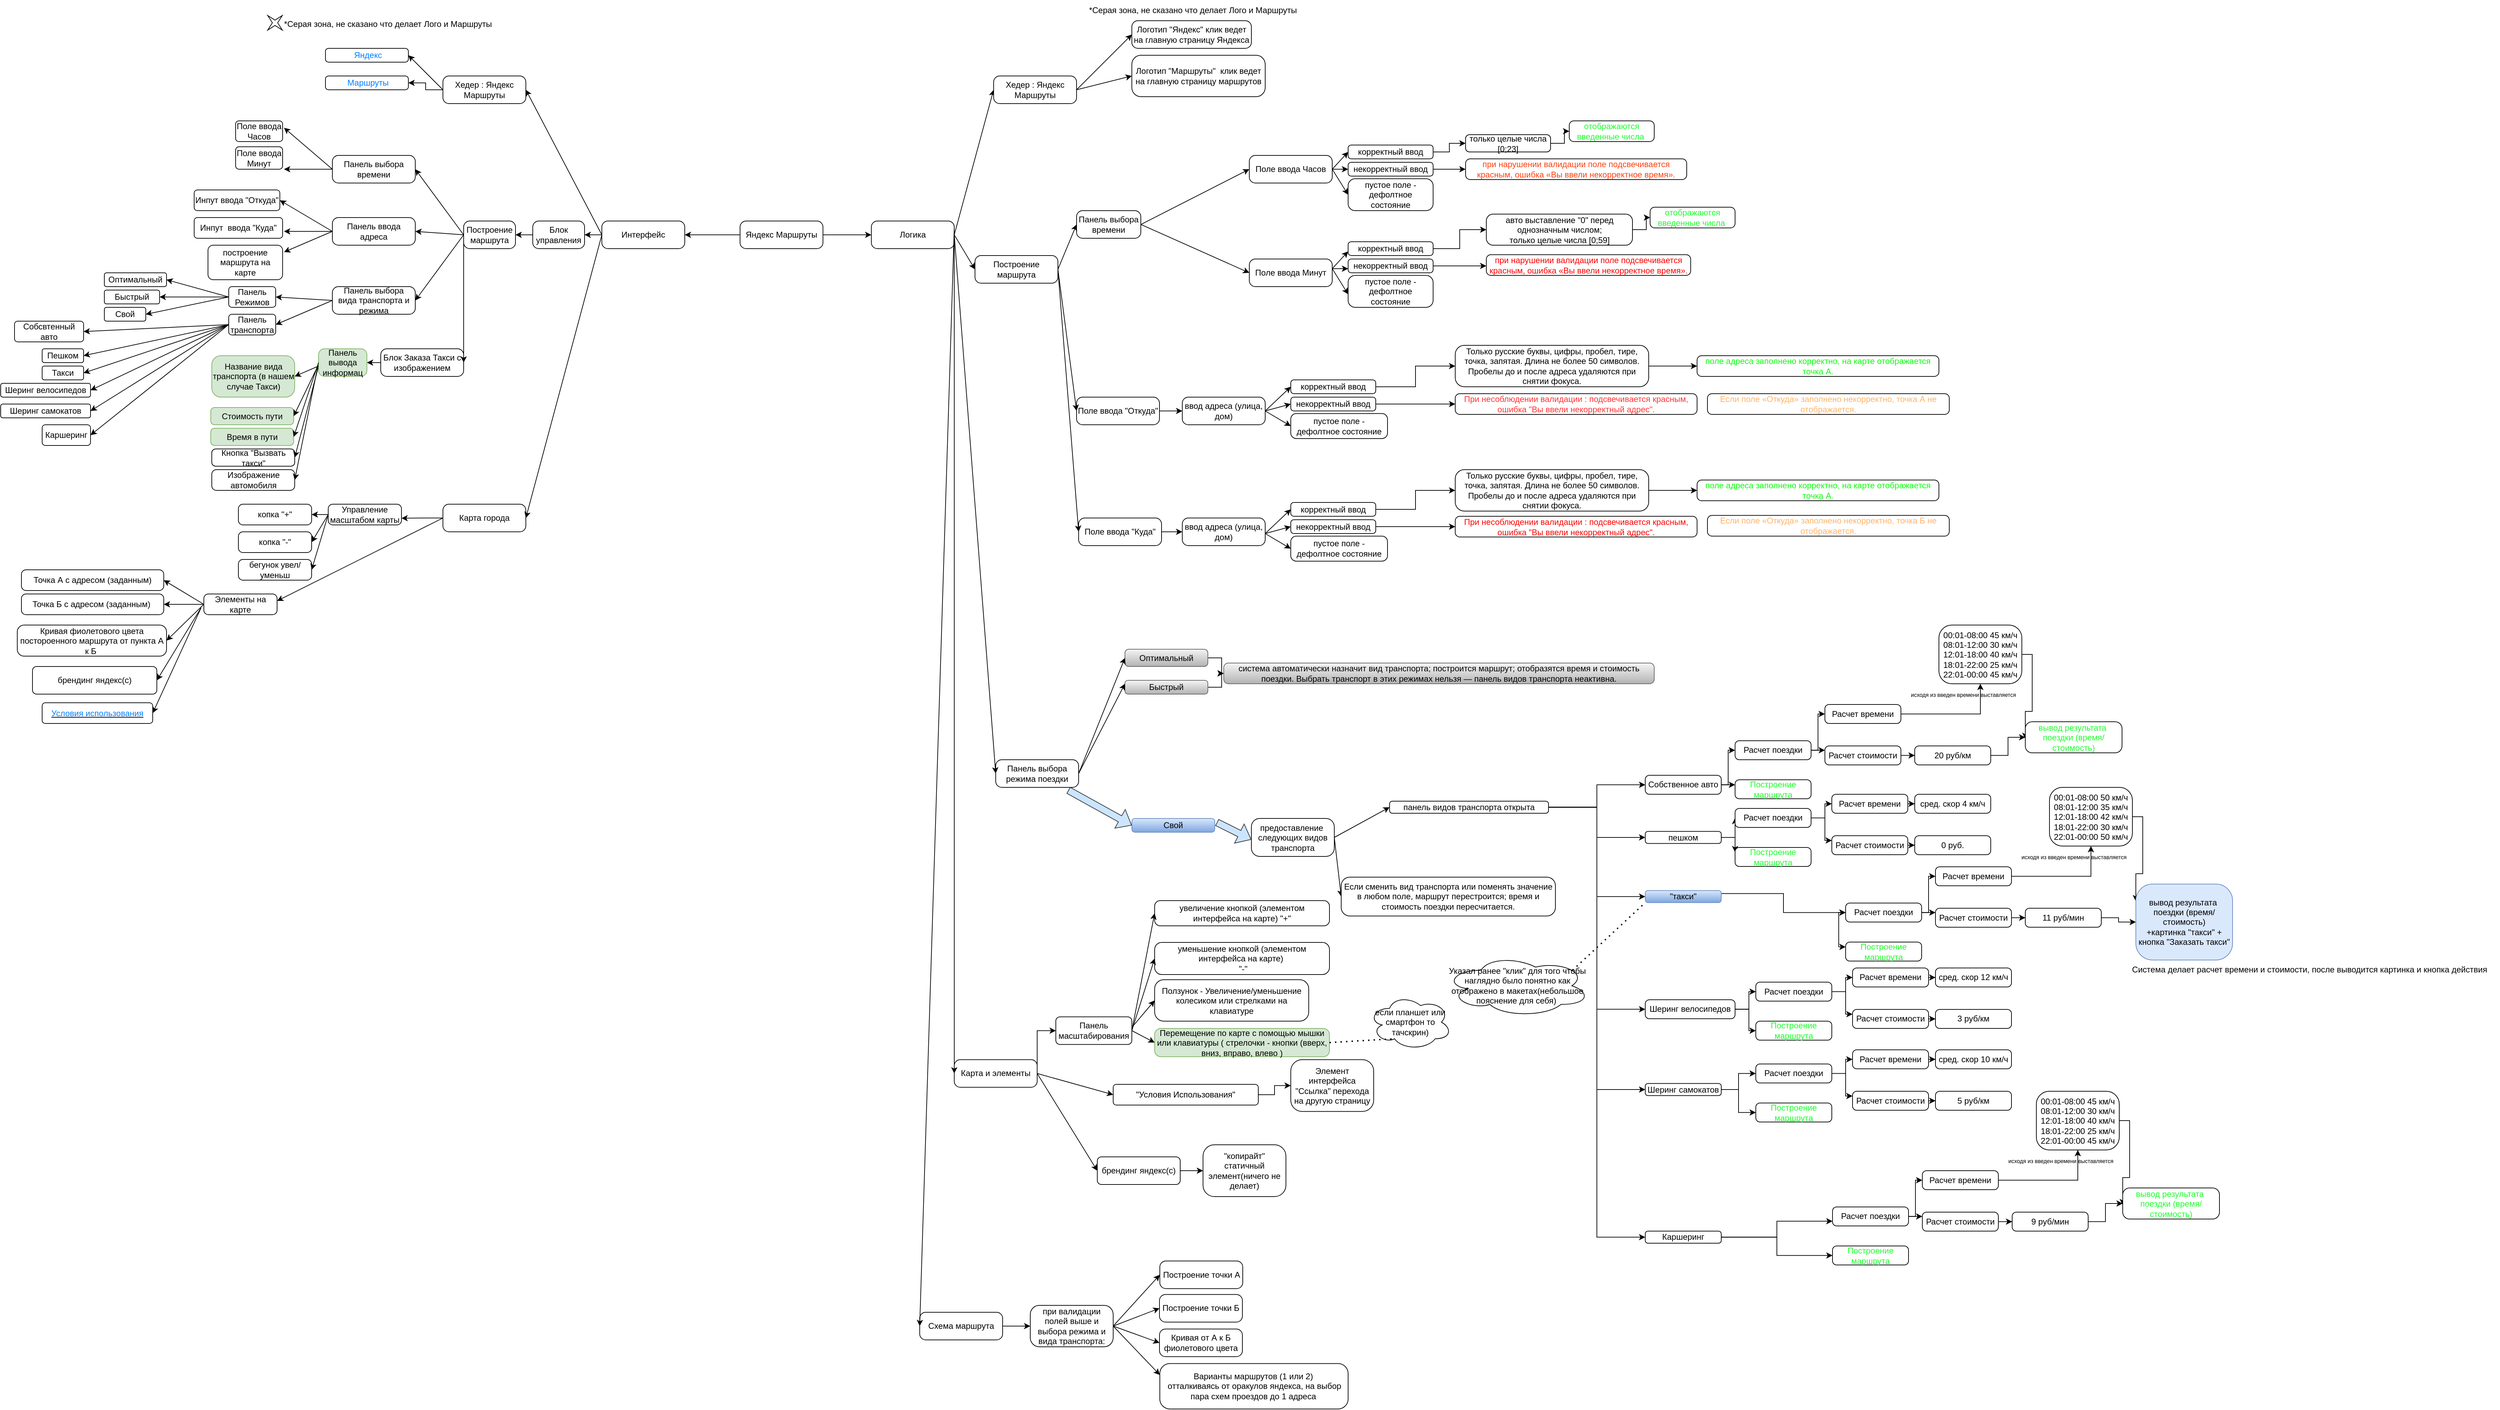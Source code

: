 <mxfile version="21.1.2" type="device" pages="2">
  <diagram id="mye7cpsdecRdVJIh1ltE" name="Page-1">
    <mxGraphModel dx="2099" dy="899" grid="1" gridSize="10" guides="1" tooltips="1" connect="1" arrows="1" fold="1" page="1" pageScale="1" pageWidth="827" pageHeight="1169" math="0" shadow="0">
      <root>
        <mxCell id="0" />
        <mxCell id="1" parent="0" />
        <mxCell id="GoWqnwifKlF_Yr-xNYbi-38" style="edgeStyle=none;rounded=0;orthogonalLoop=1;jettySize=auto;html=1;exitX=0;exitY=0.5;exitDx=0;exitDy=0;entryX=1;entryY=0.5;entryDx=0;entryDy=0;" parent="1" source="GoWqnwifKlF_Yr-xNYbi-1" target="GoWqnwifKlF_Yr-xNYbi-3" edge="1">
          <mxGeometry relative="1" as="geometry">
            <mxPoint x="270" y="380" as="targetPoint" />
          </mxGeometry>
        </mxCell>
        <mxCell id="qn3d2HcTWaKksIYHcs9O-18" style="edgeStyle=none;rounded=0;orthogonalLoop=1;jettySize=auto;html=1;exitX=1;exitY=0.5;exitDx=0;exitDy=0;" parent="1" source="GoWqnwifKlF_Yr-xNYbi-1" edge="1">
          <mxGeometry relative="1" as="geometry">
            <mxPoint x="530" y="380" as="targetPoint" />
          </mxGeometry>
        </mxCell>
        <mxCell id="GoWqnwifKlF_Yr-xNYbi-1" value="Яндекс Маршруты" style="rounded=1;whiteSpace=wrap;html=1;arcSize=22;" parent="1" vertex="1">
          <mxGeometry x="340" y="360" width="120" height="40" as="geometry" />
        </mxCell>
        <mxCell id="XxnkFZLl8l21hD6HUk1a-45" style="edgeStyle=orthogonalEdgeStyle;rounded=0;orthogonalLoop=1;jettySize=auto;html=1;exitX=0;exitY=0.5;exitDx=0;exitDy=0;" parent="1" source="GoWqnwifKlF_Yr-xNYbi-3" edge="1">
          <mxGeometry relative="1" as="geometry">
            <mxPoint x="139.765" y="380.294" as="targetPoint" />
          </mxGeometry>
        </mxCell>
        <mxCell id="JOR5eb2Kpy74Wpw3OGH0-26" value="" style="edgeStyle=orthogonalEdgeStyle;rounded=0;orthogonalLoop=1;jettySize=auto;html=1;" edge="1" parent="1" source="GoWqnwifKlF_Yr-xNYbi-3" target="JOR5eb2Kpy74Wpw3OGH0-25">
          <mxGeometry relative="1" as="geometry" />
        </mxCell>
        <mxCell id="GoWqnwifKlF_Yr-xNYbi-3" value="Интерфейс" style="rounded=1;whiteSpace=wrap;html=1;arcSize=22;" parent="1" vertex="1">
          <mxGeometry x="140" y="360" width="120" height="40" as="geometry" />
        </mxCell>
        <mxCell id="oigtg8h2ie4QQOlHJKOF-6" style="edgeStyle=none;rounded=0;orthogonalLoop=1;jettySize=auto;html=1;exitX=0;exitY=0.5;exitDx=0;exitDy=0;" parent="1" edge="1">
          <mxGeometry relative="1" as="geometry">
            <mxPoint x="-320" y="375" as="targetPoint" />
            <mxPoint x="-250" y="375" as="sourcePoint" />
          </mxGeometry>
        </mxCell>
        <mxCell id="oigtg8h2ie4QQOlHJKOF-7" style="edgeStyle=none;rounded=0;orthogonalLoop=1;jettySize=auto;html=1;exitX=0;exitY=0.5;exitDx=0;exitDy=0;" parent="1" edge="1">
          <mxGeometry relative="1" as="geometry">
            <mxPoint x="-320" y="405" as="targetPoint" />
            <mxPoint x="-250" y="375" as="sourcePoint" />
          </mxGeometry>
        </mxCell>
        <mxCell id="oigtg8h2ie4QQOlHJKOF-8" style="edgeStyle=none;rounded=0;orthogonalLoop=1;jettySize=auto;html=1;exitX=0;exitY=0.5;exitDx=0;exitDy=0;entryX=1;entryY=0.5;entryDx=0;entryDy=0;" parent="1" target="XxnkFZLl8l21hD6HUk1a-30" edge="1">
          <mxGeometry relative="1" as="geometry">
            <mxPoint x="-320" y="315" as="targetPoint" />
            <mxPoint x="-250" y="375" as="sourcePoint" />
          </mxGeometry>
        </mxCell>
        <mxCell id="GoWqnwifKlF_Yr-xNYbi-43" value="Панель ввода адреса" style="rounded=1;whiteSpace=wrap;html=1;arcSize=22;" parent="1" vertex="1">
          <mxGeometry x="-250" y="355" width="120" height="40" as="geometry" />
        </mxCell>
        <mxCell id="oigtg8h2ie4QQOlHJKOF-4" style="edgeStyle=none;rounded=0;orthogonalLoop=1;jettySize=auto;html=1;exitX=0;exitY=0.5;exitDx=0;exitDy=0;" parent="1" edge="1">
          <mxGeometry relative="1" as="geometry">
            <mxPoint x="-320" y="285" as="targetPoint" />
            <mxPoint x="-250" y="285" as="sourcePoint" />
          </mxGeometry>
        </mxCell>
        <mxCell id="oigtg8h2ie4QQOlHJKOF-5" style="edgeStyle=none;rounded=0;orthogonalLoop=1;jettySize=auto;html=1;exitX=0;exitY=0.5;exitDx=0;exitDy=0;" parent="1" source="GoWqnwifKlF_Yr-xNYbi-45" edge="1">
          <mxGeometry relative="1" as="geometry">
            <mxPoint x="-320" y="225" as="targetPoint" />
            <mxPoint x="-250" y="275" as="sourcePoint" />
          </mxGeometry>
        </mxCell>
        <mxCell id="GoWqnwifKlF_Yr-xNYbi-45" value="Панель выбора времени" style="rounded=1;whiteSpace=wrap;html=1;arcSize=22;" parent="1" vertex="1">
          <mxGeometry x="-250" y="265" width="120" height="40" as="geometry" />
        </mxCell>
        <mxCell id="XxnkFZLl8l21hD6HUk1a-105" style="rounded=0;orthogonalLoop=1;jettySize=auto;html=1;exitX=1;exitY=0.5;exitDx=0;exitDy=0;entryX=0;entryY=0.5;entryDx=0;entryDy=0;" parent="1" source="qn3d2HcTWaKksIYHcs9O-5" target="XxnkFZLl8l21hD6HUk1a-102" edge="1">
          <mxGeometry relative="1" as="geometry" />
        </mxCell>
        <mxCell id="qn3d2HcTWaKksIYHcs9O-5" value="Логика" style="rounded=1;whiteSpace=wrap;html=1;arcSize=22;" parent="1" vertex="1">
          <mxGeometry x="530" y="360" width="120" height="40" as="geometry" />
        </mxCell>
        <mxCell id="oigtg8h2ie4QQOlHJKOF-1" style="rounded=0;orthogonalLoop=1;jettySize=auto;html=1;exitX=0;exitY=0.5;exitDx=0;exitDy=0;entryX=1;entryY=0.5;entryDx=0;entryDy=0;" parent="1" target="XxnkFZLl8l21hD6HUk1a-34" edge="1">
          <mxGeometry relative="1" as="geometry">
            <mxPoint x="-330" y="465" as="targetPoint" />
            <mxPoint x="-250" y="475" as="sourcePoint" />
          </mxGeometry>
        </mxCell>
        <mxCell id="oigtg8h2ie4QQOlHJKOF-3" style="edgeStyle=none;rounded=0;orthogonalLoop=1;jettySize=auto;html=1;exitX=0;exitY=0.5;exitDx=0;exitDy=0;entryX=1;entryY=0.5;entryDx=0;entryDy=0;" parent="1" target="XxnkFZLl8l21hD6HUk1a-35" edge="1">
          <mxGeometry relative="1" as="geometry">
            <mxPoint x="-330" y="505" as="targetPoint" />
            <mxPoint x="-250" y="475" as="sourcePoint" />
          </mxGeometry>
        </mxCell>
        <mxCell id="OxW7yi1mNQBKnJ8u3WXz-2" value="Панель выбора&lt;br&gt;вида транспорта и режима" style="rounded=1;whiteSpace=wrap;html=1;arcSize=22;" parent="1" vertex="1">
          <mxGeometry x="-250" y="455" width="120" height="40" as="geometry" />
        </mxCell>
        <mxCell id="XxnkFZLl8l21hD6HUk1a-4" value="&lt;u&gt;&lt;font color=&quot;#007fff&quot;&gt;Условия использования&lt;/font&gt;&lt;/u&gt;" style="whiteSpace=wrap;html=1;rounded=1;" parent="1" vertex="1">
          <mxGeometry x="-670" y="1057.5" width="160" height="30" as="geometry" />
        </mxCell>
        <mxCell id="XxnkFZLl8l21hD6HUk1a-13" value="" style="edgeStyle=orthogonalEdgeStyle;rounded=0;orthogonalLoop=1;jettySize=auto;html=1;" parent="1" source="XxnkFZLl8l21hD6HUk1a-7" target="XxnkFZLl8l21hD6HUk1a-12" edge="1">
          <mxGeometry relative="1" as="geometry" />
        </mxCell>
        <mxCell id="XxnkFZLl8l21hD6HUk1a-7" value="Хедер : Яндекс Маршруты" style="rounded=1;whiteSpace=wrap;html=1;arcSize=22;" parent="1" vertex="1">
          <mxGeometry x="-90" y="150" width="120" height="40" as="geometry" />
        </mxCell>
        <mxCell id="XxnkFZLl8l21hD6HUk1a-9" style="rounded=0;orthogonalLoop=1;jettySize=auto;html=1;exitX=0;exitY=0.5;exitDx=0;exitDy=0;entryX=1;entryY=0.5;entryDx=0;entryDy=0;" parent="1" source="GoWqnwifKlF_Yr-xNYbi-3" target="XxnkFZLl8l21hD6HUk1a-7" edge="1">
          <mxGeometry relative="1" as="geometry">
            <mxPoint x="150" y="390" as="sourcePoint" />
            <mxPoint x="40" y="300" as="targetPoint" />
            <Array as="points" />
          </mxGeometry>
        </mxCell>
        <mxCell id="XxnkFZLl8l21hD6HUk1a-10" value="&lt;font color=&quot;#007fff&quot;&gt;&amp;nbsp;Яндекс&lt;/font&gt;" style="rounded=1;whiteSpace=wrap;html=1;arcSize=22;" parent="1" vertex="1">
          <mxGeometry x="-260" y="110" width="120" height="20" as="geometry" />
        </mxCell>
        <mxCell id="XxnkFZLl8l21hD6HUk1a-12" value="&lt;font color=&quot;#007fff&quot;&gt;&amp;nbsp;Маршруты&lt;/font&gt;" style="rounded=1;whiteSpace=wrap;html=1;arcSize=22;" parent="1" vertex="1">
          <mxGeometry x="-260" y="150" width="120" height="20" as="geometry" />
        </mxCell>
        <mxCell id="XxnkFZLl8l21hD6HUk1a-14" value="*Серая зона, не сказано что делает Лого и Маршруты" style="text;html=1;align=center;verticalAlign=middle;resizable=0;points=[];autosize=1;strokeColor=none;fillColor=none;" parent="1" vertex="1">
          <mxGeometry x="-335" y="60" width="330" height="30" as="geometry" />
        </mxCell>
        <mxCell id="XxnkFZLl8l21hD6HUk1a-15" value="" style="verticalLabelPosition=bottom;verticalAlign=top;html=1;shape=mxgraph.basic.4_point_star_2;dx=0.82;rotation=45;" parent="1" vertex="1">
          <mxGeometry x="-348" y="58" width="30" height="30" as="geometry" />
        </mxCell>
        <mxCell id="XxnkFZLl8l21hD6HUk1a-28" value="Поле ввода Часов" style="rounded=1;whiteSpace=wrap;html=1;" parent="1" vertex="1">
          <mxGeometry x="-390" y="215" width="68" height="30" as="geometry" />
        </mxCell>
        <mxCell id="XxnkFZLl8l21hD6HUk1a-29" value="Поле ввода Минут" style="rounded=1;whiteSpace=wrap;html=1;" parent="1" vertex="1">
          <mxGeometry x="-390" y="252.5" width="68" height="32.5" as="geometry" />
        </mxCell>
        <mxCell id="XxnkFZLl8l21hD6HUk1a-30" value="Инпут ввода &quot;Откуда&quot;" style="rounded=1;whiteSpace=wrap;html=1;" parent="1" vertex="1">
          <mxGeometry x="-450" y="315" width="124" height="30" as="geometry" />
        </mxCell>
        <mxCell id="XxnkFZLl8l21hD6HUk1a-31" value="Инпут&amp;nbsp; ввода &quot;Куда&quot;" style="rounded=1;whiteSpace=wrap;html=1;" parent="1" vertex="1">
          <mxGeometry x="-450" y="355" width="128" height="30" as="geometry" />
        </mxCell>
        <mxCell id="XxnkFZLl8l21hD6HUk1a-32" value="построение маршрута на карте" style="rounded=1;whiteSpace=wrap;html=1;" parent="1" vertex="1">
          <mxGeometry x="-430" y="395" width="108" height="50" as="geometry" />
        </mxCell>
        <mxCell id="XxnkFZLl8l21hD6HUk1a-60" value="" style="edgeStyle=orthogonalEdgeStyle;rounded=0;orthogonalLoop=1;jettySize=auto;html=1;entryX=1;entryY=0.5;entryDx=0;entryDy=0;" parent="1" source="XxnkFZLl8l21hD6HUk1a-34" target="XxnkFZLl8l21hD6HUk1a-59" edge="1">
          <mxGeometry relative="1" as="geometry">
            <mxPoint x="-480" y="465" as="targetPoint" />
            <Array as="points" />
          </mxGeometry>
        </mxCell>
        <mxCell id="XxnkFZLl8l21hD6HUk1a-34" value="Панель Режимов" style="rounded=1;whiteSpace=wrap;html=1;" parent="1" vertex="1">
          <mxGeometry x="-400" y="455" width="68" height="30" as="geometry" />
        </mxCell>
        <mxCell id="XxnkFZLl8l21hD6HUk1a-79" style="rounded=0;orthogonalLoop=1;jettySize=auto;html=1;exitX=0;exitY=0.5;exitDx=0;exitDy=0;entryX=1;entryY=0.5;entryDx=0;entryDy=0;" parent="1" source="XxnkFZLl8l21hD6HUk1a-35" target="XxnkFZLl8l21hD6HUk1a-71" edge="1">
          <mxGeometry relative="1" as="geometry">
            <mxPoint x="-560" y="555" as="targetPoint" />
          </mxGeometry>
        </mxCell>
        <mxCell id="XxnkFZLl8l21hD6HUk1a-35" value="Панель транспорта" style="rounded=1;whiteSpace=wrap;html=1;" parent="1" vertex="1">
          <mxGeometry x="-400" y="495" width="68" height="30" as="geometry" />
        </mxCell>
        <mxCell id="JOR5eb2Kpy74Wpw3OGH0-217" style="edgeStyle=orthogonalEdgeStyle;rounded=0;orthogonalLoop=1;jettySize=auto;html=1;exitX=0;exitY=0.5;exitDx=0;exitDy=0;entryX=1;entryY=0.5;entryDx=0;entryDy=0;" edge="1" parent="1" source="XxnkFZLl8l21hD6HUk1a-36" target="JOR5eb2Kpy74Wpw3OGH0-215">
          <mxGeometry relative="1" as="geometry" />
        </mxCell>
        <mxCell id="XxnkFZLl8l21hD6HUk1a-36" value="Блок Заказа Такси с изображением" style="rounded=1;whiteSpace=wrap;html=1;arcSize=22;" parent="1" vertex="1">
          <mxGeometry x="-180" y="545" width="120" height="40" as="geometry" />
        </mxCell>
        <mxCell id="XxnkFZLl8l21hD6HUk1a-39" value="Стоимость пути" style="rounded=1;whiteSpace=wrap;html=1;arcSize=22;fillColor=#d5e8d4;strokeColor=#82b366;" parent="1" vertex="1">
          <mxGeometry x="-426" y="630" width="120" height="25" as="geometry" />
        </mxCell>
        <mxCell id="XxnkFZLl8l21hD6HUk1a-40" value="Кнопка &quot;Вызвать такси&quot;" style="rounded=1;whiteSpace=wrap;html=1;arcSize=22;" parent="1" vertex="1">
          <mxGeometry x="-424.5" y="690" width="120" height="25" as="geometry" />
        </mxCell>
        <mxCell id="XxnkFZLl8l21hD6HUk1a-43" value="Изображение автомобиля" style="rounded=1;whiteSpace=wrap;html=1;arcSize=22;" parent="1" vertex="1">
          <mxGeometry x="-424.5" y="720" width="120" height="30" as="geometry" />
        </mxCell>
        <mxCell id="XxnkFZLl8l21hD6HUk1a-53" style="edgeStyle=orthogonalEdgeStyle;rounded=0;orthogonalLoop=1;jettySize=auto;html=1;exitX=0;exitY=0.5;exitDx=0;exitDy=0;" parent="1" source="XxnkFZLl8l21hD6HUk1a-44" edge="1">
          <mxGeometry relative="1" as="geometry">
            <mxPoint x="-150" y="790.294" as="targetPoint" />
          </mxGeometry>
        </mxCell>
        <mxCell id="XxnkFZLl8l21hD6HUk1a-44" value="Карта города" style="rounded=1;whiteSpace=wrap;html=1;arcSize=22;" parent="1" vertex="1">
          <mxGeometry x="-90" y="770" width="120" height="40" as="geometry" />
        </mxCell>
        <mxCell id="XxnkFZLl8l21hD6HUk1a-46" style="edgeStyle=none;rounded=0;orthogonalLoop=1;jettySize=auto;html=1;entryX=1;entryY=0.5;entryDx=0;entryDy=0;" parent="1" target="XxnkFZLl8l21hD6HUk1a-44" edge="1">
          <mxGeometry relative="1" as="geometry">
            <mxPoint x="40" y="580" as="targetPoint" />
            <mxPoint x="140" y="380" as="sourcePoint" />
          </mxGeometry>
        </mxCell>
        <mxCell id="XxnkFZLl8l21hD6HUk1a-54" style="edgeStyle=orthogonalEdgeStyle;rounded=0;orthogonalLoop=1;jettySize=auto;html=1;exitX=0;exitY=0.5;exitDx=0;exitDy=0;entryX=1;entryY=0.5;entryDx=0;entryDy=0;" parent="1" source="XxnkFZLl8l21hD6HUk1a-48" target="XxnkFZLl8l21hD6HUk1a-50" edge="1">
          <mxGeometry relative="1" as="geometry" />
        </mxCell>
        <mxCell id="XxnkFZLl8l21hD6HUk1a-48" value="Управление масштабом карты" style="rounded=1;whiteSpace=wrap;html=1;arcSize=22;" parent="1" vertex="1">
          <mxGeometry x="-256" y="770" width="106" height="30" as="geometry" />
        </mxCell>
        <mxCell id="XxnkFZLl8l21hD6HUk1a-50" value="копка &quot;+&quot;" style="rounded=1;whiteSpace=wrap;html=1;arcSize=22;" parent="1" vertex="1">
          <mxGeometry x="-386" y="770" width="106" height="30" as="geometry" />
        </mxCell>
        <mxCell id="XxnkFZLl8l21hD6HUk1a-51" value="копка &quot;-&quot;" style="rounded=1;whiteSpace=wrap;html=1;arcSize=22;" parent="1" vertex="1">
          <mxGeometry x="-386" y="810" width="106" height="30" as="geometry" />
        </mxCell>
        <mxCell id="XxnkFZLl8l21hD6HUk1a-52" value="бегунок увел/уменьш" style="rounded=1;whiteSpace=wrap;html=1;arcSize=22;" parent="1" vertex="1">
          <mxGeometry x="-386" y="850" width="106" height="30" as="geometry" />
        </mxCell>
        <mxCell id="XxnkFZLl8l21hD6HUk1a-59" value="Быстрый" style="rounded=1;whiteSpace=wrap;html=1;" parent="1" vertex="1">
          <mxGeometry x="-580" y="460" width="80" height="20" as="geometry" />
        </mxCell>
        <mxCell id="XxnkFZLl8l21hD6HUk1a-65" value="Свой" style="rounded=1;whiteSpace=wrap;html=1;" parent="1" vertex="1">
          <mxGeometry x="-580" y="485" width="60" height="20" as="geometry" />
        </mxCell>
        <mxCell id="XxnkFZLl8l21hD6HUk1a-66" value="Оптимальный" style="rounded=1;whiteSpace=wrap;html=1;" parent="1" vertex="1">
          <mxGeometry x="-580" y="435" width="90" height="20" as="geometry" />
        </mxCell>
        <mxCell id="XxnkFZLl8l21hD6HUk1a-70" value="Собсвтенный авто" style="rounded=1;whiteSpace=wrap;html=1;" parent="1" vertex="1">
          <mxGeometry x="-710" y="505" width="100" height="30" as="geometry" />
        </mxCell>
        <mxCell id="XxnkFZLl8l21hD6HUk1a-71" value="Пешком" style="rounded=1;whiteSpace=wrap;html=1;" parent="1" vertex="1">
          <mxGeometry x="-670" y="545" width="60" height="20" as="geometry" />
        </mxCell>
        <mxCell id="XxnkFZLl8l21hD6HUk1a-72" value="Такси" style="rounded=1;whiteSpace=wrap;html=1;" parent="1" vertex="1">
          <mxGeometry x="-670" y="570" width="60" height="20" as="geometry" />
        </mxCell>
        <mxCell id="XxnkFZLl8l21hD6HUk1a-73" value="Шеринг велосипедов" style="rounded=1;whiteSpace=wrap;html=1;" parent="1" vertex="1">
          <mxGeometry x="-730" y="595" width="130" height="20" as="geometry" />
        </mxCell>
        <mxCell id="XxnkFZLl8l21hD6HUk1a-74" value="Шеринг самокатов" style="rounded=1;whiteSpace=wrap;html=1;" parent="1" vertex="1">
          <mxGeometry x="-730" y="625" width="130" height="20" as="geometry" />
        </mxCell>
        <mxCell id="XxnkFZLl8l21hD6HUk1a-75" value="Каршеринг" style="rounded=1;whiteSpace=wrap;html=1;" parent="1" vertex="1">
          <mxGeometry x="-670" y="655" width="70" height="30" as="geometry" />
        </mxCell>
        <mxCell id="XxnkFZLl8l21hD6HUk1a-81" style="rounded=0;orthogonalLoop=1;jettySize=auto;html=1;exitX=0;exitY=0.5;exitDx=0;exitDy=0;entryX=1;entryY=0.5;entryDx=0;entryDy=0;" parent="1" source="XxnkFZLl8l21hD6HUk1a-35" target="XxnkFZLl8l21hD6HUk1a-70" edge="1">
          <mxGeometry relative="1" as="geometry">
            <mxPoint x="-600" y="565" as="targetPoint" />
            <mxPoint x="-390" y="520" as="sourcePoint" />
          </mxGeometry>
        </mxCell>
        <mxCell id="XxnkFZLl8l21hD6HUk1a-82" style="rounded=0;orthogonalLoop=1;jettySize=auto;html=1;exitX=0;exitY=0.5;exitDx=0;exitDy=0;entryX=1;entryY=0.5;entryDx=0;entryDy=0;" parent="1" source="XxnkFZLl8l21hD6HUk1a-35" target="XxnkFZLl8l21hD6HUk1a-72" edge="1">
          <mxGeometry relative="1" as="geometry">
            <mxPoint x="-590" y="575" as="targetPoint" />
            <mxPoint x="-380" y="530" as="sourcePoint" />
          </mxGeometry>
        </mxCell>
        <mxCell id="XxnkFZLl8l21hD6HUk1a-83" style="rounded=0;orthogonalLoop=1;jettySize=auto;html=1;exitX=0;exitY=0.5;exitDx=0;exitDy=0;entryX=1;entryY=0.5;entryDx=0;entryDy=0;" parent="1" source="XxnkFZLl8l21hD6HUk1a-35" target="XxnkFZLl8l21hD6HUk1a-73" edge="1">
          <mxGeometry relative="1" as="geometry">
            <mxPoint x="-580" y="585" as="targetPoint" />
            <mxPoint x="-370" y="540" as="sourcePoint" />
          </mxGeometry>
        </mxCell>
        <mxCell id="XxnkFZLl8l21hD6HUk1a-84" style="rounded=0;orthogonalLoop=1;jettySize=auto;html=1;exitX=0;exitY=0.5;exitDx=0;exitDy=0;entryX=1;entryY=0.5;entryDx=0;entryDy=0;" parent="1" source="XxnkFZLl8l21hD6HUk1a-35" target="XxnkFZLl8l21hD6HUk1a-74" edge="1">
          <mxGeometry relative="1" as="geometry">
            <mxPoint x="-570" y="595" as="targetPoint" />
            <mxPoint x="-360" y="550" as="sourcePoint" />
          </mxGeometry>
        </mxCell>
        <mxCell id="XxnkFZLl8l21hD6HUk1a-85" style="rounded=0;orthogonalLoop=1;jettySize=auto;html=1;exitX=0;exitY=0.5;exitDx=0;exitDy=0;entryX=1;entryY=0.5;entryDx=0;entryDy=0;" parent="1" source="XxnkFZLl8l21hD6HUk1a-35" target="XxnkFZLl8l21hD6HUk1a-75" edge="1">
          <mxGeometry relative="1" as="geometry">
            <mxPoint x="-560" y="605" as="targetPoint" />
            <mxPoint x="-350" y="560" as="sourcePoint" />
          </mxGeometry>
        </mxCell>
        <mxCell id="XxnkFZLl8l21hD6HUk1a-86" style="rounded=0;orthogonalLoop=1;jettySize=auto;html=1;exitX=0;exitY=0.5;exitDx=0;exitDy=0;" parent="1" source="XxnkFZLl8l21hD6HUk1a-34" edge="1">
          <mxGeometry relative="1" as="geometry">
            <mxPoint x="-490" y="445" as="targetPoint" />
            <mxPoint x="-340" y="570" as="sourcePoint" />
          </mxGeometry>
        </mxCell>
        <mxCell id="XxnkFZLl8l21hD6HUk1a-87" style="rounded=0;orthogonalLoop=1;jettySize=auto;html=1;exitX=0;exitY=0.5;exitDx=0;exitDy=0;entryX=1;entryY=0.5;entryDx=0;entryDy=0;" parent="1" source="XxnkFZLl8l21hD6HUk1a-34" target="XxnkFZLl8l21hD6HUk1a-65" edge="1">
          <mxGeometry relative="1" as="geometry">
            <mxPoint x="-540" y="625" as="targetPoint" />
            <mxPoint x="-330" y="580" as="sourcePoint" />
          </mxGeometry>
        </mxCell>
        <mxCell id="XxnkFZLl8l21hD6HUk1a-88" style="rounded=0;orthogonalLoop=1;jettySize=auto;html=1;exitX=0;exitY=0.5;exitDx=0;exitDy=0;entryX=1;entryY=0.5;entryDx=0;entryDy=0;" parent="1" source="XxnkFZLl8l21hD6HUk1a-48" target="XxnkFZLl8l21hD6HUk1a-51" edge="1">
          <mxGeometry relative="1" as="geometry">
            <mxPoint x="-370" y="710" as="targetPoint" />
            <mxPoint x="-160" y="665" as="sourcePoint" />
          </mxGeometry>
        </mxCell>
        <mxCell id="XxnkFZLl8l21hD6HUk1a-89" style="rounded=0;orthogonalLoop=1;jettySize=auto;html=1;exitX=0;exitY=0.5;exitDx=0;exitDy=0;entryX=1;entryY=0.5;entryDx=0;entryDy=0;" parent="1" source="XxnkFZLl8l21hD6HUk1a-48" target="XxnkFZLl8l21hD6HUk1a-52" edge="1">
          <mxGeometry relative="1" as="geometry">
            <mxPoint x="-270" y="835" as="targetPoint" />
            <mxPoint x="-246" y="795" as="sourcePoint" />
          </mxGeometry>
        </mxCell>
        <mxCell id="XxnkFZLl8l21hD6HUk1a-90" style="rounded=0;orthogonalLoop=1;jettySize=auto;html=1;entryX=1;entryY=0.5;entryDx=0;entryDy=0;" parent="1" target="XxnkFZLl8l21hD6HUk1a-4" edge="1">
          <mxGeometry relative="1" as="geometry">
            <mxPoint x="-700" y="950" as="targetPoint" />
            <mxPoint x="-440" y="920" as="sourcePoint" />
          </mxGeometry>
        </mxCell>
        <mxCell id="XxnkFZLl8l21hD6HUk1a-92" style="rounded=0;orthogonalLoop=1;jettySize=auto;html=1;exitX=0;exitY=0.5;exitDx=0;exitDy=0;entryX=1;entryY=0.5;entryDx=0;entryDy=0;" parent="1" source="JOR5eb2Kpy74Wpw3OGH0-215" target="XxnkFZLl8l21hD6HUk1a-43" edge="1">
          <mxGeometry relative="1" as="geometry">
            <mxPoint x="-410" y="780" as="targetPoint" />
            <mxPoint x="-250" y="565" as="sourcePoint" />
          </mxGeometry>
        </mxCell>
        <mxCell id="XxnkFZLl8l21hD6HUk1a-93" style="rounded=0;orthogonalLoop=1;jettySize=auto;html=1;entryX=1;entryY=0.5;entryDx=0;entryDy=0;" parent="1" target="XxnkFZLl8l21hD6HUk1a-40" edge="1">
          <mxGeometry relative="1" as="geometry">
            <mxPoint x="-286" y="675" as="targetPoint" />
            <mxPoint x="-270" y="570" as="sourcePoint" />
          </mxGeometry>
        </mxCell>
        <mxCell id="XxnkFZLl8l21hD6HUk1a-94" style="rounded=0;orthogonalLoop=1;jettySize=auto;html=1;entryX=1;entryY=0.5;entryDx=0;entryDy=0;exitX=0;exitY=0.572;exitDx=0;exitDy=0;exitPerimeter=0;" parent="1" target="XxnkFZLl8l21hD6HUk1a-39" edge="1" source="JOR5eb2Kpy74Wpw3OGH0-215">
          <mxGeometry relative="1" as="geometry">
            <mxPoint x="-276" y="685" as="targetPoint" />
            <mxPoint x="-250" y="565" as="sourcePoint" />
          </mxGeometry>
        </mxCell>
        <mxCell id="XxnkFZLl8l21hD6HUk1a-97" style="edgeStyle=none;rounded=0;orthogonalLoop=1;jettySize=auto;html=1;exitX=0;exitY=0.5;exitDx=0;exitDy=0;entryX=1;entryY=0.5;entryDx=0;entryDy=0;" parent="1" source="XxnkFZLl8l21hD6HUk1a-7" target="XxnkFZLl8l21hD6HUk1a-10" edge="1">
          <mxGeometry relative="1" as="geometry">
            <mxPoint x="-150" y="240" as="targetPoint" />
            <mxPoint x="-80" y="290" as="sourcePoint" />
            <Array as="points" />
          </mxGeometry>
        </mxCell>
        <mxCell id="XxnkFZLl8l21hD6HUk1a-98" value="Построение маршрута" style="rounded=1;whiteSpace=wrap;html=1;arcSize=22;" parent="1" vertex="1">
          <mxGeometry x="680" y="410" width="120" height="40" as="geometry" />
        </mxCell>
        <mxCell id="XxnkFZLl8l21hD6HUk1a-99" value="Панель выбора времени" style="rounded=1;whiteSpace=wrap;html=1;arcSize=22;" parent="1" vertex="1">
          <mxGeometry x="827" y="345" width="93" height="40" as="geometry" />
        </mxCell>
        <mxCell id="XxnkFZLl8l21hD6HUk1a-100" value="Панель выбора режима поездки" style="rounded=1;whiteSpace=wrap;html=1;arcSize=22;" parent="1" vertex="1">
          <mxGeometry x="710" y="1140" width="120" height="40" as="geometry" />
        </mxCell>
        <mxCell id="XxnkFZLl8l21hD6HUk1a-102" value="Хедер : Яндекс Маршруты" style="rounded=1;whiteSpace=wrap;html=1;arcSize=22;" parent="1" vertex="1">
          <mxGeometry x="707" y="150" width="120" height="40" as="geometry" />
        </mxCell>
        <mxCell id="JOR5eb2Kpy74Wpw3OGH0-227" style="edgeStyle=orthogonalEdgeStyle;rounded=0;orthogonalLoop=1;jettySize=auto;html=1;exitX=1;exitY=0.5;exitDx=0;exitDy=0;entryX=0;entryY=0.5;entryDx=0;entryDy=0;" edge="1" parent="1" source="XxnkFZLl8l21hD6HUk1a-104" target="JOR5eb2Kpy74Wpw3OGH0-226">
          <mxGeometry relative="1" as="geometry">
            <Array as="points">
              <mxPoint x="770" y="1532" />
            </Array>
          </mxGeometry>
        </mxCell>
        <mxCell id="XxnkFZLl8l21hD6HUk1a-104" value="Карта и элементы" style="rounded=1;whiteSpace=wrap;html=1;arcSize=22;" parent="1" vertex="1">
          <mxGeometry x="650" y="1574.25" width="120" height="40" as="geometry" />
        </mxCell>
        <mxCell id="XxnkFZLl8l21hD6HUk1a-106" style="rounded=0;orthogonalLoop=1;jettySize=auto;html=1;entryX=0;entryY=0.5;entryDx=0;entryDy=0;" parent="1" target="XxnkFZLl8l21hD6HUk1a-99" edge="1">
          <mxGeometry relative="1" as="geometry">
            <mxPoint x="800" y="430" as="sourcePoint" />
            <mxPoint x="890" y="135" as="targetPoint" />
          </mxGeometry>
        </mxCell>
        <mxCell id="XxnkFZLl8l21hD6HUk1a-107" style="rounded=0;orthogonalLoop=1;jettySize=auto;html=1;entryX=0;entryY=0.5;entryDx=0;entryDy=0;" parent="1" target="XxnkFZLl8l21hD6HUk1a-98" edge="1">
          <mxGeometry relative="1" as="geometry">
            <mxPoint x="650" y="380" as="sourcePoint" />
            <mxPoint x="720" y="220" as="targetPoint" />
          </mxGeometry>
        </mxCell>
        <mxCell id="XxnkFZLl8l21hD6HUk1a-108" style="rounded=0;orthogonalLoop=1;jettySize=auto;html=1;entryX=0;entryY=0.5;entryDx=0;entryDy=0;exitX=1;exitY=0.5;exitDx=0;exitDy=0;" parent="1" source="qn3d2HcTWaKksIYHcs9O-5" target="XxnkFZLl8l21hD6HUk1a-100" edge="1">
          <mxGeometry relative="1" as="geometry">
            <mxPoint x="660" y="390" as="sourcePoint" />
            <mxPoint x="720" y="310" as="targetPoint" />
          </mxGeometry>
        </mxCell>
        <mxCell id="XxnkFZLl8l21hD6HUk1a-110" style="rounded=0;orthogonalLoop=1;jettySize=auto;html=1;entryX=0;entryY=0.5;entryDx=0;entryDy=0;exitX=1;exitY=0.5;exitDx=0;exitDy=0;" parent="1" source="qn3d2HcTWaKksIYHcs9O-5" target="XxnkFZLl8l21hD6HUk1a-104" edge="1">
          <mxGeometry relative="1" as="geometry">
            <mxPoint x="660" y="390" as="sourcePoint" />
            <mxPoint x="720" y="500" as="targetPoint" />
          </mxGeometry>
        </mxCell>
        <mxCell id="JOR5eb2Kpy74Wpw3OGH0-221" style="edgeStyle=orthogonalEdgeStyle;rounded=0;orthogonalLoop=1;jettySize=auto;html=1;entryX=0;entryY=0.5;entryDx=0;entryDy=0;" edge="1" parent="1" source="XxnkFZLl8l21hD6HUk1a-112" target="JOR5eb2Kpy74Wpw3OGH0-193">
          <mxGeometry relative="1" as="geometry" />
        </mxCell>
        <mxCell id="XxnkFZLl8l21hD6HUk1a-112" value="&quot;Условия Использования&quot;" style="whiteSpace=wrap;html=1;rounded=1;" parent="1" vertex="1">
          <mxGeometry x="880" y="1610" width="210" height="30" as="geometry" />
        </mxCell>
        <mxCell id="XxnkFZLl8l21hD6HUk1a-115" value="Логотип &quot;Маршруты&quot;&amp;nbsp; клик ведет на главную страницу маршрутов" style="rounded=1;whiteSpace=wrap;html=1;arcSize=22;" parent="1" vertex="1">
          <mxGeometry x="907" y="120" width="193" height="60" as="geometry" />
        </mxCell>
        <mxCell id="XxnkFZLl8l21hD6HUk1a-117" value="Логотип &quot;Яндекс&quot; клик ведет на главную страницу Яндекса" style="rounded=1;whiteSpace=wrap;html=1;arcSize=22;" parent="1" vertex="1">
          <mxGeometry x="907" y="70" width="173" height="40" as="geometry" />
        </mxCell>
        <mxCell id="XxnkFZLl8l21hD6HUk1a-119" value="*Серая зона, не сказано что делает Лого и Маршруты" style="text;html=1;align=center;verticalAlign=middle;resizable=0;points=[];autosize=1;strokeColor=none;fillColor=none;" parent="1" vertex="1">
          <mxGeometry x="830" y="40" width="330" height="30" as="geometry" />
        </mxCell>
        <mxCell id="XxnkFZLl8l21hD6HUk1a-121" value="Поле ввода Часов" style="rounded=1;whiteSpace=wrap;html=1;arcSize=22;" parent="1" vertex="1">
          <mxGeometry x="1077" y="265" width="120" height="40" as="geometry" />
        </mxCell>
        <mxCell id="XxnkFZLl8l21hD6HUk1a-124" value="Поле ввода Минут" style="rounded=1;whiteSpace=wrap;html=1;arcSize=22;" parent="1" vertex="1">
          <mxGeometry x="1077" y="415" width="120" height="40" as="geometry" />
        </mxCell>
        <mxCell id="JOR5eb2Kpy74Wpw3OGH0-13" style="edgeStyle=orthogonalEdgeStyle;rounded=0;orthogonalLoop=1;jettySize=auto;html=1;entryX=0;entryY=0.5;entryDx=0;entryDy=0;" edge="1" parent="1" source="XxnkFZLl8l21hD6HUk1a-129" target="JOR5eb2Kpy74Wpw3OGH0-12">
          <mxGeometry relative="1" as="geometry" />
        </mxCell>
        <mxCell id="XxnkFZLl8l21hD6HUk1a-129" value="только целые числа [0;23]" style="rounded=1;whiteSpace=wrap;html=1;arcSize=22;" parent="1" vertex="1">
          <mxGeometry x="1390" y="235" width="123" height="25" as="geometry" />
        </mxCell>
        <mxCell id="XxnkFZLl8l21hD6HUk1a-130" value="&lt;font color=&quot;#ff3f0f&quot;&gt;при нарушении валидации поле&amp;nbsp;подсвечивается красным, ошибка «Вы ввели некорректное время».&lt;/font&gt;" style="rounded=1;whiteSpace=wrap;html=1;arcSize=22;" parent="1" vertex="1">
          <mxGeometry x="1390" y="270" width="320" height="30" as="geometry" />
        </mxCell>
        <mxCell id="XxnkFZLl8l21hD6HUk1a-137" value="" style="edgeStyle=none;orthogonalLoop=1;jettySize=auto;html=1;rounded=0;entryX=0;entryY=0.5;entryDx=0;entryDy=0;exitX=1;exitY=0.5;exitDx=0;exitDy=0;" parent="1" source="XxnkFZLl8l21hD6HUk1a-99" target="XxnkFZLl8l21hD6HUk1a-121" edge="1">
          <mxGeometry width="100" relative="1" as="geometry">
            <mxPoint x="1000" y="325" as="sourcePoint" />
            <mxPoint x="1070" y="315" as="targetPoint" />
            <Array as="points" />
          </mxGeometry>
        </mxCell>
        <mxCell id="XxnkFZLl8l21hD6HUk1a-138" value="" style="edgeStyle=none;orthogonalLoop=1;jettySize=auto;html=1;rounded=0;exitX=1;exitY=0.5;exitDx=0;exitDy=0;entryX=0;entryY=0.5;entryDx=0;entryDy=0;" parent="1" source="XxnkFZLl8l21hD6HUk1a-99" target="XxnkFZLl8l21hD6HUk1a-124" edge="1">
          <mxGeometry width="100" relative="1" as="geometry">
            <mxPoint x="1000" y="335" as="sourcePoint" />
            <mxPoint x="1087" y="295" as="targetPoint" />
            <Array as="points" />
          </mxGeometry>
        </mxCell>
        <mxCell id="XxnkFZLl8l21hD6HUk1a-139" value="" style="edgeStyle=none;orthogonalLoop=1;jettySize=auto;html=1;rounded=0;exitX=1;exitY=0.5;exitDx=0;exitDy=0;entryX=0;entryY=0.5;entryDx=0;entryDy=0;" parent="1" target="XxnkFZLl8l21hD6HUk1a-117" edge="1">
          <mxGeometry width="100" relative="1" as="geometry">
            <mxPoint x="827" y="170" as="sourcePoint" />
            <mxPoint x="914" y="130" as="targetPoint" />
            <Array as="points" />
          </mxGeometry>
        </mxCell>
        <mxCell id="XxnkFZLl8l21hD6HUk1a-140" value="" style="edgeStyle=none;orthogonalLoop=1;jettySize=auto;html=1;rounded=0;entryX=0;entryY=0.5;entryDx=0;entryDy=0;exitX=1;exitY=0.5;exitDx=0;exitDy=0;" parent="1" source="XxnkFZLl8l21hD6HUk1a-102" target="XxnkFZLl8l21hD6HUk1a-115" edge="1">
          <mxGeometry width="100" relative="1" as="geometry">
            <mxPoint x="830" y="170" as="sourcePoint" />
            <mxPoint x="917" y="115" as="targetPoint" />
            <Array as="points" />
          </mxGeometry>
        </mxCell>
        <mxCell id="JOR5eb2Kpy74Wpw3OGH0-24" value="" style="edgeStyle=orthogonalEdgeStyle;rounded=0;orthogonalLoop=1;jettySize=auto;html=1;" edge="1" parent="1" source="XxnkFZLl8l21hD6HUk1a-144" target="JOR5eb2Kpy74Wpw3OGH0-23">
          <mxGeometry relative="1" as="geometry" />
        </mxCell>
        <mxCell id="XxnkFZLl8l21hD6HUk1a-144" value="авто выставление &quot;0&quot; перед однозначным числом;&lt;br&gt;только целые числа [0;59]" style="rounded=1;whiteSpace=wrap;html=1;arcSize=22;" parent="1" vertex="1">
          <mxGeometry x="1420" y="350" width="211.5" height="45" as="geometry" />
        </mxCell>
        <mxCell id="XxnkFZLl8l21hD6HUk1a-146" value="&lt;font color=&quot;#ff0000&quot;&gt;при нарушении валидации поле&amp;nbsp;подсвечивается красным, ошибка «Вы ввели некорректное время».&lt;/font&gt;" style="rounded=1;whiteSpace=wrap;html=1;arcSize=22;" parent="1" vertex="1">
          <mxGeometry x="1420" y="408.75" width="295.75" height="30" as="geometry" />
        </mxCell>
        <mxCell id="JOR5eb2Kpy74Wpw3OGH0-45" value="" style="edgeStyle=orthogonalEdgeStyle;rounded=0;orthogonalLoop=1;jettySize=auto;html=1;" edge="1" parent="1" source="XxnkFZLl8l21hD6HUk1a-158" target="JOR5eb2Kpy74Wpw3OGH0-43">
          <mxGeometry relative="1" as="geometry" />
        </mxCell>
        <mxCell id="XxnkFZLl8l21hD6HUk1a-158" value="Поле ввода &quot;Откуда&quot;" style="rounded=1;whiteSpace=wrap;html=1;arcSize=22;" parent="1" vertex="1">
          <mxGeometry x="827" y="615" width="120" height="40" as="geometry" />
        </mxCell>
        <mxCell id="JOR5eb2Kpy74Wpw3OGH0-73" value="" style="edgeStyle=orthogonalEdgeStyle;rounded=0;orthogonalLoop=1;jettySize=auto;html=1;" edge="1" parent="1" source="XxnkFZLl8l21hD6HUk1a-168" target="JOR5eb2Kpy74Wpw3OGH0-72">
          <mxGeometry relative="1" as="geometry" />
        </mxCell>
        <mxCell id="XxnkFZLl8l21hD6HUk1a-168" value="Только русские буквы, цифры, пробел, тире, точка, запятая. Длина не более 50 символов. Пробелы до и после адреса удаляются при снятии фокуса." style="rounded=1;whiteSpace=wrap;html=1;arcSize=22;" parent="1" vertex="1">
          <mxGeometry x="1375" y="540" width="280" height="60" as="geometry" />
        </mxCell>
        <mxCell id="XxnkFZLl8l21hD6HUk1a-172" value="&lt;font color=&quot;#ff0000&quot;&gt;При несоблюдении валидации : подсвечивается красным, ошибка &quot;Вы ввели некорректный адрес&quot;.&lt;/font&gt;" style="rounded=1;whiteSpace=wrap;html=1;arcSize=22;" parent="1" vertex="1">
          <mxGeometry x="1375" y="787.5" width="350" height="30" as="geometry" />
        </mxCell>
        <mxCell id="XxnkFZLl8l21hD6HUk1a-188" value="&lt;font color=&quot;#ffb366&quot;&gt;Если поле «Откуда» заполнено некорректно, точка А не отображается.&lt;/font&gt;" style="rounded=1;whiteSpace=wrap;html=1;arcSize=22;" parent="1" vertex="1">
          <mxGeometry x="1740" y="610" width="350" height="30" as="geometry" />
        </mxCell>
        <mxCell id="XxnkFZLl8l21hD6HUk1a-240" style="edgeStyle=orthogonalEdgeStyle;rounded=0;orthogonalLoop=1;jettySize=auto;html=1;exitX=1;exitY=0.5;exitDx=0;exitDy=0;" parent="1" source="XxnkFZLl8l21hD6HUk1a-192" target="XxnkFZLl8l21hD6HUk1a-200" edge="1">
          <mxGeometry relative="1" as="geometry" />
        </mxCell>
        <mxCell id="XxnkFZLl8l21hD6HUk1a-192" value="Оптимальный" style="rounded=1;whiteSpace=wrap;html=1;arcSize=22;fillColor=#f5f5f5;gradientColor=#b3b3b3;strokeColor=#666666;" parent="1" vertex="1">
          <mxGeometry x="897" y="980" width="120" height="25" as="geometry" />
        </mxCell>
        <mxCell id="XxnkFZLl8l21hD6HUk1a-239" style="edgeStyle=orthogonalEdgeStyle;rounded=0;orthogonalLoop=1;jettySize=auto;html=1;exitX=1;exitY=0.5;exitDx=0;exitDy=0;" parent="1" source="XxnkFZLl8l21hD6HUk1a-193" target="XxnkFZLl8l21hD6HUk1a-200" edge="1">
          <mxGeometry relative="1" as="geometry" />
        </mxCell>
        <mxCell id="XxnkFZLl8l21hD6HUk1a-193" value="Быстрый" style="rounded=1;whiteSpace=wrap;html=1;arcSize=22;fillColor=#f5f5f5;strokeColor=#666666;gradientColor=#b3b3b3;" parent="1" vertex="1">
          <mxGeometry x="897" y="1025" width="120" height="20" as="geometry" />
        </mxCell>
        <mxCell id="XxnkFZLl8l21hD6HUk1a-194" value="Свой" style="rounded=1;whiteSpace=wrap;html=1;arcSize=22;fillColor=#dae8fc;gradientColor=#7ea6e0;strokeColor=#6c8ebf;" parent="1" vertex="1">
          <mxGeometry x="907" y="1225" width="120" height="20" as="geometry" />
        </mxCell>
        <mxCell id="XxnkFZLl8l21hD6HUk1a-196" value="" style="edgeStyle=none;orthogonalLoop=1;jettySize=auto;html=1;rounded=0;exitX=1;exitY=0.5;exitDx=0;exitDy=0;entryX=0;entryY=0.5;entryDx=0;entryDy=0;" parent="1" source="XxnkFZLl8l21hD6HUk1a-100" target="XxnkFZLl8l21hD6HUk1a-192" edge="1">
          <mxGeometry width="100" relative="1" as="geometry">
            <mxPoint x="830" y="1050" as="sourcePoint" />
            <mxPoint x="930" y="1050" as="targetPoint" />
            <Array as="points" />
          </mxGeometry>
        </mxCell>
        <mxCell id="XxnkFZLl8l21hD6HUk1a-197" value="" style="edgeStyle=none;orthogonalLoop=1;jettySize=auto;html=1;rounded=0;exitX=1;exitY=0.5;exitDx=0;exitDy=0;entryX=0;entryY=0.25;entryDx=0;entryDy=0;" parent="1" source="XxnkFZLl8l21hD6HUk1a-100" target="XxnkFZLl8l21hD6HUk1a-193" edge="1">
          <mxGeometry width="100" relative="1" as="geometry">
            <mxPoint x="837" y="1070" as="sourcePoint" />
            <mxPoint x="880" y="1038" as="targetPoint" />
            <Array as="points" />
          </mxGeometry>
        </mxCell>
        <mxCell id="XxnkFZLl8l21hD6HUk1a-200" value="система автоматически назначит вид транспорта; построится маршрут; отобразятся время и стоимость поездки. Выбрать транспорт в этих режимах нельзя — панель видов транспорта неактивна." style="rounded=1;whiteSpace=wrap;html=1;arcSize=22;fillColor=#f5f5f5;gradientColor=#b3b3b3;strokeColor=#666666;" parent="1" vertex="1">
          <mxGeometry x="1040" y="1000" width="623" height="30" as="geometry" />
        </mxCell>
        <mxCell id="XxnkFZLl8l21hD6HUk1a-201" value="предоставление&amp;nbsp; следующих видов транспорта" style="rounded=1;whiteSpace=wrap;html=1;arcSize=22;" parent="1" vertex="1">
          <mxGeometry x="1080" y="1225" width="120" height="55" as="geometry" />
        </mxCell>
        <mxCell id="XxnkFZLl8l21hD6HUk1a-205" value="" style="edgeStyle=none;orthogonalLoop=1;jettySize=auto;html=1;rounded=0;exitX=1;exitY=0.5;exitDx=0;exitDy=0;entryX=0;entryY=0.5;entryDx=0;entryDy=0;" parent="1" source="XxnkFZLl8l21hD6HUk1a-98" target="XxnkFZLl8l21hD6HUk1a-158" edge="1">
          <mxGeometry width="100" relative="1" as="geometry">
            <mxPoint x="910" y="625" as="sourcePoint" />
            <mxPoint x="744.6" y="664.56" as="targetPoint" />
            <Array as="points" />
          </mxGeometry>
        </mxCell>
        <mxCell id="XxnkFZLl8l21hD6HUk1a-237" value="&lt;font color=&quot;#ff3333&quot;&gt;При несоблюдении валидации : подсвечивается красным, ошибка &quot;Вы ввели некорректный адрес&quot;.&lt;/font&gt;" style="rounded=1;whiteSpace=wrap;html=1;arcSize=22;" parent="1" vertex="1">
          <mxGeometry x="1375" y="610" width="350" height="30" as="geometry" />
        </mxCell>
        <mxCell id="JOR5eb2Kpy74Wpw3OGH0-89" style="edgeStyle=orthogonalEdgeStyle;rounded=0;orthogonalLoop=1;jettySize=auto;html=1;entryX=0;entryY=0.5;entryDx=0;entryDy=0;" edge="1" parent="1" source="XxnkFZLl8l21hD6HUk1a-242" target="JOR5eb2Kpy74Wpw3OGH0-86">
          <mxGeometry relative="1" as="geometry">
            <Array as="points">
              <mxPoint x="1770" y="1176" />
              <mxPoint x="1770" y="1126" />
            </Array>
          </mxGeometry>
        </mxCell>
        <mxCell id="JOR5eb2Kpy74Wpw3OGH0-90" style="edgeStyle=orthogonalEdgeStyle;rounded=0;orthogonalLoop=1;jettySize=auto;html=1;entryX=0;entryY=0.25;entryDx=0;entryDy=0;" edge="1" parent="1" source="XxnkFZLl8l21hD6HUk1a-242" target="JOR5eb2Kpy74Wpw3OGH0-87">
          <mxGeometry relative="1" as="geometry" />
        </mxCell>
        <mxCell id="XxnkFZLl8l21hD6HUk1a-242" value="Собственное авто" style="whiteSpace=wrap;html=1;rounded=1;arcSize=22;" parent="1" vertex="1">
          <mxGeometry x="1650" y="1162.5" width="110" height="27.5" as="geometry" />
        </mxCell>
        <mxCell id="JOR5eb2Kpy74Wpw3OGH0-105" style="edgeStyle=orthogonalEdgeStyle;rounded=0;orthogonalLoop=1;jettySize=auto;html=1;entryX=0;entryY=0.5;entryDx=0;entryDy=0;" edge="1" parent="1" source="XxnkFZLl8l21hD6HUk1a-245" target="JOR5eb2Kpy74Wpw3OGH0-103">
          <mxGeometry relative="1" as="geometry" />
        </mxCell>
        <mxCell id="JOR5eb2Kpy74Wpw3OGH0-106" style="edgeStyle=orthogonalEdgeStyle;rounded=0;orthogonalLoop=1;jettySize=auto;html=1;entryX=0;entryY=0.25;entryDx=0;entryDy=0;" edge="1" parent="1" source="XxnkFZLl8l21hD6HUk1a-245" target="JOR5eb2Kpy74Wpw3OGH0-104">
          <mxGeometry relative="1" as="geometry" />
        </mxCell>
        <mxCell id="XxnkFZLl8l21hD6HUk1a-245" value="пешком" style="whiteSpace=wrap;html=1;rounded=1;arcSize=22;" parent="1" vertex="1">
          <mxGeometry x="1650" y="1243.75" width="110" height="17.5" as="geometry" />
        </mxCell>
        <mxCell id="JOR5eb2Kpy74Wpw3OGH0-132" style="edgeStyle=orthogonalEdgeStyle;rounded=0;orthogonalLoop=1;jettySize=auto;html=1;exitX=1;exitY=0.25;exitDx=0;exitDy=0;entryX=0;entryY=0.5;entryDx=0;entryDy=0;" edge="1" parent="1" source="XxnkFZLl8l21hD6HUk1a-246" target="JOR5eb2Kpy74Wpw3OGH0-120">
          <mxGeometry relative="1" as="geometry" />
        </mxCell>
        <mxCell id="XxnkFZLl8l21hD6HUk1a-246" value="&quot;такси&quot;" style="whiteSpace=wrap;html=1;rounded=1;arcSize=22;fillColor=#dae8fc;gradientColor=#7ea6e0;strokeColor=#6c8ebf;" parent="1" vertex="1">
          <mxGeometry x="1650" y="1329.38" width="110" height="17.5" as="geometry" />
        </mxCell>
        <mxCell id="JOR5eb2Kpy74Wpw3OGH0-153" style="edgeStyle=orthogonalEdgeStyle;rounded=0;orthogonalLoop=1;jettySize=auto;html=1;entryX=0;entryY=0.5;entryDx=0;entryDy=0;" edge="1" parent="1" source="XxnkFZLl8l21hD6HUk1a-247" target="JOR5eb2Kpy74Wpw3OGH0-133">
          <mxGeometry relative="1" as="geometry" />
        </mxCell>
        <mxCell id="JOR5eb2Kpy74Wpw3OGH0-154" style="edgeStyle=orthogonalEdgeStyle;rounded=0;orthogonalLoop=1;jettySize=auto;html=1;entryX=0;entryY=0.5;entryDx=0;entryDy=0;" edge="1" parent="1" source="XxnkFZLl8l21hD6HUk1a-247" target="JOR5eb2Kpy74Wpw3OGH0-134">
          <mxGeometry relative="1" as="geometry" />
        </mxCell>
        <mxCell id="XxnkFZLl8l21hD6HUk1a-247" value="Шеринг велосипедов" style="whiteSpace=wrap;html=1;rounded=1;arcSize=22;" parent="1" vertex="1">
          <mxGeometry x="1650" y="1487.5" width="130" height="27.5" as="geometry" />
        </mxCell>
        <mxCell id="JOR5eb2Kpy74Wpw3OGH0-155" style="edgeStyle=orthogonalEdgeStyle;rounded=0;orthogonalLoop=1;jettySize=auto;html=1;exitX=1;exitY=0.5;exitDx=0;exitDy=0;entryX=0;entryY=0.5;entryDx=0;entryDy=0;" edge="1" parent="1" source="XxnkFZLl8l21hD6HUk1a-248" target="JOR5eb2Kpy74Wpw3OGH0-143">
          <mxGeometry relative="1" as="geometry" />
        </mxCell>
        <mxCell id="JOR5eb2Kpy74Wpw3OGH0-156" style="edgeStyle=orthogonalEdgeStyle;rounded=0;orthogonalLoop=1;jettySize=auto;html=1;entryX=0;entryY=0.5;entryDx=0;entryDy=0;" edge="1" parent="1" source="XxnkFZLl8l21hD6HUk1a-248" target="JOR5eb2Kpy74Wpw3OGH0-144">
          <mxGeometry relative="1" as="geometry" />
        </mxCell>
        <mxCell id="XxnkFZLl8l21hD6HUk1a-248" value="Шеринг самокатов" style="whiteSpace=wrap;html=1;rounded=1;arcSize=22;" parent="1" vertex="1">
          <mxGeometry x="1650" y="1608.75" width="110" height="17.5" as="geometry" />
        </mxCell>
        <mxCell id="JOR5eb2Kpy74Wpw3OGH0-174" style="edgeStyle=orthogonalEdgeStyle;rounded=0;orthogonalLoop=1;jettySize=auto;html=1;entryX=0;entryY=0.75;entryDx=0;entryDy=0;" edge="1" parent="1" source="XxnkFZLl8l21hD6HUk1a-249" target="JOR5eb2Kpy74Wpw3OGH0-161">
          <mxGeometry relative="1" as="geometry" />
        </mxCell>
        <mxCell id="JOR5eb2Kpy74Wpw3OGH0-175" style="edgeStyle=orthogonalEdgeStyle;rounded=0;orthogonalLoop=1;jettySize=auto;html=1;entryX=0;entryY=0.5;entryDx=0;entryDy=0;" edge="1" parent="1" source="XxnkFZLl8l21hD6HUk1a-249" target="JOR5eb2Kpy74Wpw3OGH0-162">
          <mxGeometry relative="1" as="geometry" />
        </mxCell>
        <mxCell id="XxnkFZLl8l21hD6HUk1a-249" value="Каршеринг" style="whiteSpace=wrap;html=1;rounded=1;arcSize=22;" parent="1" vertex="1">
          <mxGeometry x="1650" y="1822.5" width="110" height="17.5" as="geometry" />
        </mxCell>
        <mxCell id="XxnkFZLl8l21hD6HUk1a-250" value="" style="endArrow=classic;html=1;rounded=0;exitX=1;exitY=0.5;exitDx=0;exitDy=0;entryX=0;entryY=0.5;entryDx=0;entryDy=0;" parent="1" source="XxnkFZLl8l21hD6HUk1a-201" target="XxnkFZLl8l21hD6HUk1a-322" edge="1">
          <mxGeometry width="50" height="50" relative="1" as="geometry">
            <mxPoint x="1310" y="1100" as="sourcePoint" />
            <mxPoint x="1260" y="1270" as="targetPoint" />
          </mxGeometry>
        </mxCell>
        <mxCell id="XxnkFZLl8l21hD6HUk1a-261" value="" style="shape=flexArrow;endArrow=classic;html=1;rounded=0;entryX=0;entryY=0.5;entryDx=0;entryDy=0;exitX=0.875;exitY=1.103;exitDx=0;exitDy=0;exitPerimeter=0;fillColor=#cce5ff;strokeColor=#36393d;" parent="1" source="XxnkFZLl8l21hD6HUk1a-100" target="XxnkFZLl8l21hD6HUk1a-194" edge="1">
          <mxGeometry width="50" height="50" relative="1" as="geometry">
            <mxPoint x="820" y="1256.25" as="sourcePoint" />
            <mxPoint x="870" y="1206.25" as="targetPoint" />
          </mxGeometry>
        </mxCell>
        <mxCell id="XxnkFZLl8l21hD6HUk1a-262" value="" style="shape=flexArrow;endArrow=classic;html=1;rounded=0;fillColor=#cce5ff;strokeColor=#36393d;" parent="1" edge="1">
          <mxGeometry width="50" height="50" relative="1" as="geometry">
            <mxPoint x="1030" y="1230.63" as="sourcePoint" />
            <mxPoint x="1080" y="1255.63" as="targetPoint" />
          </mxGeometry>
        </mxCell>
        <mxCell id="JOR5eb2Kpy74Wpw3OGH0-80" style="edgeStyle=orthogonalEdgeStyle;rounded=0;orthogonalLoop=1;jettySize=auto;html=1;entryX=0;entryY=0.5;entryDx=0;entryDy=0;" edge="1" parent="1" source="XxnkFZLl8l21hD6HUk1a-265" target="XxnkFZLl8l21hD6HUk1a-242">
          <mxGeometry relative="1" as="geometry" />
        </mxCell>
        <mxCell id="JOR5eb2Kpy74Wpw3OGH0-81" style="edgeStyle=orthogonalEdgeStyle;rounded=0;orthogonalLoop=1;jettySize=auto;html=1;entryX=0;entryY=0.5;entryDx=0;entryDy=0;" edge="1" parent="1" source="XxnkFZLl8l21hD6HUk1a-265" target="XxnkFZLl8l21hD6HUk1a-245">
          <mxGeometry relative="1" as="geometry" />
        </mxCell>
        <mxCell id="JOR5eb2Kpy74Wpw3OGH0-82" style="edgeStyle=orthogonalEdgeStyle;rounded=0;orthogonalLoop=1;jettySize=auto;html=1;entryX=0;entryY=0.5;entryDx=0;entryDy=0;" edge="1" parent="1" source="XxnkFZLl8l21hD6HUk1a-265" target="XxnkFZLl8l21hD6HUk1a-246">
          <mxGeometry relative="1" as="geometry" />
        </mxCell>
        <mxCell id="JOR5eb2Kpy74Wpw3OGH0-83" style="edgeStyle=orthogonalEdgeStyle;rounded=0;orthogonalLoop=1;jettySize=auto;html=1;entryX=0;entryY=0.5;entryDx=0;entryDy=0;" edge="1" parent="1" source="XxnkFZLl8l21hD6HUk1a-265" target="XxnkFZLl8l21hD6HUk1a-247">
          <mxGeometry relative="1" as="geometry" />
        </mxCell>
        <mxCell id="JOR5eb2Kpy74Wpw3OGH0-84" style="edgeStyle=orthogonalEdgeStyle;rounded=0;orthogonalLoop=1;jettySize=auto;html=1;entryX=0;entryY=0.5;entryDx=0;entryDy=0;" edge="1" parent="1" source="XxnkFZLl8l21hD6HUk1a-265" target="XxnkFZLl8l21hD6HUk1a-248">
          <mxGeometry relative="1" as="geometry" />
        </mxCell>
        <mxCell id="JOR5eb2Kpy74Wpw3OGH0-85" style="edgeStyle=orthogonalEdgeStyle;rounded=0;orthogonalLoop=1;jettySize=auto;html=1;entryX=0;entryY=0.5;entryDx=0;entryDy=0;" edge="1" parent="1" source="XxnkFZLl8l21hD6HUk1a-265" target="XxnkFZLl8l21hD6HUk1a-249">
          <mxGeometry relative="1" as="geometry" />
        </mxCell>
        <mxCell id="XxnkFZLl8l21hD6HUk1a-265" value="панель видов транспорта открыта" style="whiteSpace=wrap;html=1;rounded=1;arcSize=22;" parent="1" vertex="1">
          <mxGeometry x="1280" y="1200" width="230" height="17.5" as="geometry" />
        </mxCell>
        <mxCell id="XxnkFZLl8l21hD6HUk1a-266" value="" style="endArrow=classic;html=1;rounded=0;exitX=1;exitY=0.5;exitDx=0;exitDy=0;entryX=0;entryY=0.5;entryDx=0;entryDy=0;" parent="1" source="XxnkFZLl8l21hD6HUk1a-201" target="XxnkFZLl8l21hD6HUk1a-265" edge="1">
          <mxGeometry width="50" height="50" relative="1" as="geometry">
            <mxPoint x="1210" y="1263" as="sourcePoint" />
            <mxPoint x="1290" y="1241" as="targetPoint" />
          </mxGeometry>
        </mxCell>
        <mxCell id="XxnkFZLl8l21hD6HUk1a-290" value="" style="endArrow=classic;html=1;rounded=0;exitX=0;exitY=0.5;exitDx=0;exitDy=0;" parent="1" source="XxnkFZLl8l21hD6HUk1a-44" edge="1">
          <mxGeometry width="50" height="50" relative="1" as="geometry">
            <mxPoint x="-166" y="870" as="sourcePoint" />
            <mxPoint x="-330" y="910" as="targetPoint" />
          </mxGeometry>
        </mxCell>
        <mxCell id="XxnkFZLl8l21hD6HUk1a-291" value="Точка А с адресом (заданным)" style="rounded=1;whiteSpace=wrap;html=1;arcSize=22;" parent="1" vertex="1">
          <mxGeometry x="-700" y="865" width="206" height="30" as="geometry" />
        </mxCell>
        <mxCell id="XxnkFZLl8l21hD6HUk1a-292" value="Точка Б с адресом (заданным)&amp;nbsp;" style="rounded=1;whiteSpace=wrap;html=1;arcSize=22;" parent="1" vertex="1">
          <mxGeometry x="-700" y="900" width="206" height="30" as="geometry" />
        </mxCell>
        <mxCell id="XxnkFZLl8l21hD6HUk1a-293" value="Кривая фиолетового цвета постороенного маршрута от пункта А к Б&amp;nbsp;" style="rounded=1;whiteSpace=wrap;html=1;arcSize=22;" parent="1" vertex="1">
          <mxGeometry x="-706" y="945" width="216" height="45" as="geometry" />
        </mxCell>
        <mxCell id="XxnkFZLl8l21hD6HUk1a-294" value="Элементы на карте" style="rounded=1;whiteSpace=wrap;html=1;arcSize=22;" parent="1" vertex="1">
          <mxGeometry x="-436" y="900" width="106" height="30" as="geometry" />
        </mxCell>
        <mxCell id="XxnkFZLl8l21hD6HUk1a-295" style="rounded=0;orthogonalLoop=1;jettySize=auto;html=1;exitX=0;exitY=0.5;exitDx=0;exitDy=0;entryX=1;entryY=0.5;entryDx=0;entryDy=0;" parent="1" source="XxnkFZLl8l21hD6HUk1a-294" target="XxnkFZLl8l21hD6HUk1a-291" edge="1">
          <mxGeometry relative="1" as="geometry">
            <mxPoint x="-464" y="935" as="targetPoint" />
            <mxPoint x="-440" y="855" as="sourcePoint" />
          </mxGeometry>
        </mxCell>
        <mxCell id="XxnkFZLl8l21hD6HUk1a-296" style="rounded=0;orthogonalLoop=1;jettySize=auto;html=1;exitX=0;exitY=0.5;exitDx=0;exitDy=0;entryX=1;entryY=0.5;entryDx=0;entryDy=0;" parent="1" source="XxnkFZLl8l21hD6HUk1a-294" target="XxnkFZLl8l21hD6HUk1a-292" edge="1">
          <mxGeometry relative="1" as="geometry">
            <mxPoint x="-484" y="890" as="targetPoint" />
            <mxPoint x="-426" y="855" as="sourcePoint" />
          </mxGeometry>
        </mxCell>
        <mxCell id="XxnkFZLl8l21hD6HUk1a-297" style="rounded=0;orthogonalLoop=1;jettySize=auto;html=1;exitX=0;exitY=0.5;exitDx=0;exitDy=0;entryX=1;entryY=0.5;entryDx=0;entryDy=0;" parent="1" source="XxnkFZLl8l21hD6HUk1a-294" target="XxnkFZLl8l21hD6HUk1a-293" edge="1">
          <mxGeometry relative="1" as="geometry">
            <mxPoint x="-474" y="900" as="targetPoint" />
            <mxPoint x="-416" y="865" as="sourcePoint" />
          </mxGeometry>
        </mxCell>
        <mxCell id="XxnkFZLl8l21hD6HUk1a-310" value="увеличение кнопкой (элементом интерфейса на карте) &quot;+&quot;" style="rounded=1;whiteSpace=wrap;html=1;arcSize=22;" parent="1" vertex="1">
          <mxGeometry x="940" y="1344" width="253" height="36.5" as="geometry" />
        </mxCell>
        <mxCell id="XxnkFZLl8l21hD6HUk1a-313" value="уменьшение кнопкой (элементом интерфейса на карте)&amp;nbsp;&lt;br&gt;&amp;nbsp;&quot;-&quot;" style="rounded=1;whiteSpace=wrap;html=1;arcSize=22;" parent="1" vertex="1">
          <mxGeometry x="940" y="1404.5" width="253" height="46.5" as="geometry" />
        </mxCell>
        <mxCell id="XxnkFZLl8l21hD6HUk1a-314" value="Ползунок - Увеличение/уменьшение колесиком или стрелками на клавиатуре" style="rounded=1;whiteSpace=wrap;html=1;arcSize=22;" parent="1" vertex="1">
          <mxGeometry x="940" y="1458.5" width="223" height="60" as="geometry" />
        </mxCell>
        <mxCell id="XxnkFZLl8l21hD6HUk1a-315" value="" style="endArrow=classic;html=1;rounded=0;exitX=1;exitY=0.5;exitDx=0;exitDy=0;entryX=0;entryY=0.5;entryDx=0;entryDy=0;" parent="1" source="JOR5eb2Kpy74Wpw3OGH0-226" target="XxnkFZLl8l21hD6HUk1a-310" edge="1">
          <mxGeometry width="50" height="50" relative="1" as="geometry">
            <mxPoint x="810" y="1779" as="sourcePoint" />
            <mxPoint x="860" y="1729" as="targetPoint" />
          </mxGeometry>
        </mxCell>
        <mxCell id="XxnkFZLl8l21hD6HUk1a-316" value="" style="endArrow=classic;html=1;rounded=0;entryX=0;entryY=0.5;entryDx=0;entryDy=0;exitX=1;exitY=0.5;exitDx=0;exitDy=0;" parent="1" target="XxnkFZLl8l21hD6HUk1a-313" edge="1" source="JOR5eb2Kpy74Wpw3OGH0-226">
          <mxGeometry width="50" height="50" relative="1" as="geometry">
            <mxPoint x="790" y="1690" as="sourcePoint" />
            <mxPoint x="870" y="1745" as="targetPoint" />
          </mxGeometry>
        </mxCell>
        <mxCell id="XxnkFZLl8l21hD6HUk1a-317" value="" style="endArrow=classic;html=1;rounded=0;entryX=0;entryY=0.5;entryDx=0;entryDy=0;exitX=1.001;exitY=0.38;exitDx=0;exitDy=0;exitPerimeter=0;" parent="1" source="JOR5eb2Kpy74Wpw3OGH0-226" target="XxnkFZLl8l21hD6HUk1a-314" edge="1">
          <mxGeometry width="50" height="50" relative="1" as="geometry">
            <mxPoint x="840" y="1460" as="sourcePoint" />
            <mxPoint x="870" y="1785" as="targetPoint" />
          </mxGeometry>
        </mxCell>
        <mxCell id="XxnkFZLl8l21hD6HUk1a-322" value="Если сменить вид транспорта или поменять значение в любом поле, маршрут перестроится; время и стоимость поездки пересчитается. " style="rounded=1;whiteSpace=wrap;html=1;arcSize=22;" parent="1" vertex="1">
          <mxGeometry x="1210" y="1310" width="310" height="56.25" as="geometry" />
        </mxCell>
        <mxCell id="JOR5eb2Kpy74Wpw3OGH0-11" style="edgeStyle=orthogonalEdgeStyle;rounded=0;orthogonalLoop=1;jettySize=auto;html=1;entryX=0;entryY=0.5;entryDx=0;entryDy=0;" edge="1" parent="1" source="JOR5eb2Kpy74Wpw3OGH0-1" target="XxnkFZLl8l21hD6HUk1a-129">
          <mxGeometry relative="1" as="geometry" />
        </mxCell>
        <mxCell id="JOR5eb2Kpy74Wpw3OGH0-1" value="корректный ввод" style="rounded=1;whiteSpace=wrap;html=1;arcSize=22;" vertex="1" parent="1">
          <mxGeometry x="1220" y="250" width="123" height="20" as="geometry" />
        </mxCell>
        <mxCell id="JOR5eb2Kpy74Wpw3OGH0-10" style="edgeStyle=orthogonalEdgeStyle;rounded=0;orthogonalLoop=1;jettySize=auto;html=1;entryX=0;entryY=0.5;entryDx=0;entryDy=0;" edge="1" parent="1" source="JOR5eb2Kpy74Wpw3OGH0-2" target="XxnkFZLl8l21hD6HUk1a-130">
          <mxGeometry relative="1" as="geometry" />
        </mxCell>
        <mxCell id="JOR5eb2Kpy74Wpw3OGH0-2" value="некорректный ввод" style="rounded=1;whiteSpace=wrap;html=1;arcSize=22;" vertex="1" parent="1">
          <mxGeometry x="1220" y="275" width="123" height="20" as="geometry" />
        </mxCell>
        <mxCell id="JOR5eb2Kpy74Wpw3OGH0-3" value="пустое поле - дефолтное состояние" style="rounded=1;whiteSpace=wrap;html=1;arcSize=22;" vertex="1" parent="1">
          <mxGeometry x="1220" y="298.75" width="123" height="46.25" as="geometry" />
        </mxCell>
        <mxCell id="JOR5eb2Kpy74Wpw3OGH0-19" style="edgeStyle=orthogonalEdgeStyle;rounded=0;orthogonalLoop=1;jettySize=auto;html=1;entryX=0;entryY=0.5;entryDx=0;entryDy=0;" edge="1" parent="1" source="JOR5eb2Kpy74Wpw3OGH0-5" target="XxnkFZLl8l21hD6HUk1a-144">
          <mxGeometry relative="1" as="geometry" />
        </mxCell>
        <mxCell id="JOR5eb2Kpy74Wpw3OGH0-5" value="корректный ввод" style="rounded=1;whiteSpace=wrap;html=1;arcSize=22;" vertex="1" parent="1">
          <mxGeometry x="1220" y="390" width="123" height="20" as="geometry" />
        </mxCell>
        <mxCell id="JOR5eb2Kpy74Wpw3OGH0-18" style="edgeStyle=orthogonalEdgeStyle;rounded=0;orthogonalLoop=1;jettySize=auto;html=1;" edge="1" parent="1" source="JOR5eb2Kpy74Wpw3OGH0-6">
          <mxGeometry relative="1" as="geometry">
            <mxPoint x="1420" y="425" as="targetPoint" />
          </mxGeometry>
        </mxCell>
        <mxCell id="JOR5eb2Kpy74Wpw3OGH0-6" value="некорректный ввод" style="rounded=1;whiteSpace=wrap;html=1;arcSize=22;" vertex="1" parent="1">
          <mxGeometry x="1220" y="415" width="123" height="20" as="geometry" />
        </mxCell>
        <mxCell id="JOR5eb2Kpy74Wpw3OGH0-7" value="пустое поле - дефолтное состояние" style="rounded=1;whiteSpace=wrap;html=1;arcSize=22;" vertex="1" parent="1">
          <mxGeometry x="1220" y="438.75" width="123" height="46.25" as="geometry" />
        </mxCell>
        <mxCell id="JOR5eb2Kpy74Wpw3OGH0-12" value="&lt;font color=&quot;#1cff2b&quot;&gt;отображаются введенные числа&amp;nbsp;&lt;/font&gt;" style="rounded=1;whiteSpace=wrap;html=1;arcSize=22;" vertex="1" parent="1">
          <mxGeometry x="1540" y="215" width="123" height="30" as="geometry" />
        </mxCell>
        <mxCell id="JOR5eb2Kpy74Wpw3OGH0-15" value="" style="edgeStyle=none;orthogonalLoop=1;jettySize=auto;html=1;rounded=0;entryX=0;entryY=0.5;entryDx=0;entryDy=0;exitX=1;exitY=0.5;exitDx=0;exitDy=0;" edge="1" parent="1" target="JOR5eb2Kpy74Wpw3OGH0-1">
          <mxGeometry width="100" relative="1" as="geometry">
            <mxPoint x="1197" y="285" as="sourcePoint" />
            <mxPoint x="1277" y="265" as="targetPoint" />
            <Array as="points" />
          </mxGeometry>
        </mxCell>
        <mxCell id="JOR5eb2Kpy74Wpw3OGH0-16" value="" style="edgeStyle=none;orthogonalLoop=1;jettySize=auto;html=1;rounded=0;entryX=0;entryY=0.5;entryDx=0;entryDy=0;exitX=1;exitY=0.5;exitDx=0;exitDy=0;" edge="1" parent="1" source="XxnkFZLl8l21hD6HUk1a-121" target="JOR5eb2Kpy74Wpw3OGH0-2">
          <mxGeometry width="100" relative="1" as="geometry">
            <mxPoint x="1207" y="295" as="sourcePoint" />
            <mxPoint x="1230" y="270" as="targetPoint" />
            <Array as="points" />
          </mxGeometry>
        </mxCell>
        <mxCell id="JOR5eb2Kpy74Wpw3OGH0-17" value="" style="edgeStyle=none;orthogonalLoop=1;jettySize=auto;html=1;rounded=0;entryX=0;entryY=0.5;entryDx=0;entryDy=0;exitX=1;exitY=0.5;exitDx=0;exitDy=0;" edge="1" parent="1" source="XxnkFZLl8l21hD6HUk1a-121" target="JOR5eb2Kpy74Wpw3OGH0-3">
          <mxGeometry width="100" relative="1" as="geometry">
            <mxPoint x="1217" y="305" as="sourcePoint" />
            <mxPoint x="1240" y="280" as="targetPoint" />
            <Array as="points" />
          </mxGeometry>
        </mxCell>
        <mxCell id="JOR5eb2Kpy74Wpw3OGH0-20" value="" style="edgeStyle=none;orthogonalLoop=1;jettySize=auto;html=1;rounded=0;entryX=0;entryY=0.5;entryDx=0;entryDy=0;exitX=1;exitY=0.5;exitDx=0;exitDy=0;" edge="1" parent="1">
          <mxGeometry width="100" relative="1" as="geometry">
            <mxPoint x="1197" y="429" as="sourcePoint" />
            <mxPoint x="1220" y="404" as="targetPoint" />
            <Array as="points" />
          </mxGeometry>
        </mxCell>
        <mxCell id="JOR5eb2Kpy74Wpw3OGH0-21" value="" style="edgeStyle=none;orthogonalLoop=1;jettySize=auto;html=1;rounded=0;entryX=0;entryY=0.5;entryDx=0;entryDy=0;exitX=1;exitY=0.5;exitDx=0;exitDy=0;" edge="1" parent="1">
          <mxGeometry width="100" relative="1" as="geometry">
            <mxPoint x="1197" y="429" as="sourcePoint" />
            <mxPoint x="1220" y="429" as="targetPoint" />
            <Array as="points" />
          </mxGeometry>
        </mxCell>
        <mxCell id="JOR5eb2Kpy74Wpw3OGH0-22" value="" style="edgeStyle=none;orthogonalLoop=1;jettySize=auto;html=1;rounded=0;entryX=0;entryY=0.5;entryDx=0;entryDy=0;exitX=1;exitY=0.5;exitDx=0;exitDy=0;" edge="1" parent="1">
          <mxGeometry width="100" relative="1" as="geometry">
            <mxPoint x="1197" y="429" as="sourcePoint" />
            <mxPoint x="1220" y="466" as="targetPoint" />
            <Array as="points" />
          </mxGeometry>
        </mxCell>
        <mxCell id="JOR5eb2Kpy74Wpw3OGH0-23" value="&lt;font color=&quot;#1cff2b&quot;&gt;отображаются введенные числа&amp;nbsp;&lt;/font&gt;" style="rounded=1;whiteSpace=wrap;html=1;arcSize=22;" vertex="1" parent="1">
          <mxGeometry x="1657" y="340" width="123" height="30" as="geometry" />
        </mxCell>
        <mxCell id="JOR5eb2Kpy74Wpw3OGH0-33" value="" style="edgeStyle=orthogonalEdgeStyle;rounded=0;orthogonalLoop=1;jettySize=auto;html=1;" edge="1" parent="1" source="JOR5eb2Kpy74Wpw3OGH0-25" target="JOR5eb2Kpy74Wpw3OGH0-32">
          <mxGeometry relative="1" as="geometry" />
        </mxCell>
        <mxCell id="JOR5eb2Kpy74Wpw3OGH0-25" value="Блок управления" style="rounded=1;whiteSpace=wrap;html=1;arcSize=22;" vertex="1" parent="1">
          <mxGeometry x="40" y="360" width="75" height="40" as="geometry" />
        </mxCell>
        <mxCell id="JOR5eb2Kpy74Wpw3OGH0-27" style="edgeStyle=none;rounded=0;orthogonalLoop=1;jettySize=auto;html=1;entryX=1;entryY=0.5;entryDx=0;entryDy=0;exitX=0;exitY=0.5;exitDx=0;exitDy=0;" edge="1" parent="1" source="JOR5eb2Kpy74Wpw3OGH0-32" target="GoWqnwifKlF_Yr-xNYbi-45">
          <mxGeometry relative="1" as="geometry">
            <mxPoint x="-125" y="285" as="targetPoint" />
            <mxPoint x="-90" y="365" as="sourcePoint" />
          </mxGeometry>
        </mxCell>
        <mxCell id="JOR5eb2Kpy74Wpw3OGH0-28" style="edgeStyle=none;rounded=0;orthogonalLoop=1;jettySize=auto;html=1;entryX=1;entryY=0.5;entryDx=0;entryDy=0;exitX=0;exitY=0.5;exitDx=0;exitDy=0;" edge="1" parent="1" source="JOR5eb2Kpy74Wpw3OGH0-32" target="GoWqnwifKlF_Yr-xNYbi-43">
          <mxGeometry relative="1" as="geometry">
            <mxPoint x="-120" y="295" as="targetPoint" />
            <mxPoint x="-90" y="365" as="sourcePoint" />
          </mxGeometry>
        </mxCell>
        <mxCell id="JOR5eb2Kpy74Wpw3OGH0-30" style="edgeStyle=none;rounded=0;orthogonalLoop=1;jettySize=auto;html=1;entryX=1;entryY=0.5;entryDx=0;entryDy=0;exitX=0;exitY=0.5;exitDx=0;exitDy=0;" edge="1" parent="1" source="JOR5eb2Kpy74Wpw3OGH0-32" target="OxW7yi1mNQBKnJ8u3WXz-2">
          <mxGeometry relative="1" as="geometry">
            <mxPoint x="-120" y="385" as="targetPoint" />
            <mxPoint x="-90" y="365" as="sourcePoint" />
          </mxGeometry>
        </mxCell>
        <mxCell id="JOR5eb2Kpy74Wpw3OGH0-31" style="edgeStyle=none;rounded=0;orthogonalLoop=1;jettySize=auto;html=1;entryX=1;entryY=0.5;entryDx=0;entryDy=0;exitX=0;exitY=0.5;exitDx=0;exitDy=0;" edge="1" parent="1" source="JOR5eb2Kpy74Wpw3OGH0-32" target="XxnkFZLl8l21hD6HUk1a-36">
          <mxGeometry relative="1" as="geometry">
            <mxPoint x="-120" y="485" as="targetPoint" />
            <mxPoint x="-90" y="365" as="sourcePoint" />
          </mxGeometry>
        </mxCell>
        <mxCell id="JOR5eb2Kpy74Wpw3OGH0-32" value="Построение маршрута" style="rounded=1;whiteSpace=wrap;html=1;arcSize=22;" vertex="1" parent="1">
          <mxGeometry x="-60" y="360" width="75" height="40" as="geometry" />
        </mxCell>
        <mxCell id="JOR5eb2Kpy74Wpw3OGH0-46" value="" style="edgeStyle=orthogonalEdgeStyle;rounded=0;orthogonalLoop=1;jettySize=auto;html=1;" edge="1" parent="1" source="JOR5eb2Kpy74Wpw3OGH0-39" target="JOR5eb2Kpy74Wpw3OGH0-44">
          <mxGeometry relative="1" as="geometry" />
        </mxCell>
        <mxCell id="JOR5eb2Kpy74Wpw3OGH0-39" value="Поле ввода &quot;Куда&quot;" style="rounded=1;whiteSpace=wrap;html=1;arcSize=22;" vertex="1" parent="1">
          <mxGeometry x="830" y="790" width="120" height="40" as="geometry" />
        </mxCell>
        <mxCell id="JOR5eb2Kpy74Wpw3OGH0-40" value="" style="edgeStyle=none;orthogonalLoop=1;jettySize=auto;html=1;rounded=0;exitX=1;exitY=0.5;exitDx=0;exitDy=0;entryX=0;entryY=0.5;entryDx=0;entryDy=0;" edge="1" parent="1" source="XxnkFZLl8l21hD6HUk1a-98" target="JOR5eb2Kpy74Wpw3OGH0-39">
          <mxGeometry width="100" relative="1" as="geometry">
            <mxPoint x="810" y="440" as="sourcePoint" />
            <mxPoint x="967" y="585" as="targetPoint" />
            <Array as="points" />
          </mxGeometry>
        </mxCell>
        <mxCell id="JOR5eb2Kpy74Wpw3OGH0-43" value="ввод адреса (улица, дом)" style="rounded=1;whiteSpace=wrap;html=1;arcSize=22;" vertex="1" parent="1">
          <mxGeometry x="980" y="615" width="120" height="40" as="geometry" />
        </mxCell>
        <mxCell id="JOR5eb2Kpy74Wpw3OGH0-44" value="ввод адреса (улица, дом)" style="rounded=1;whiteSpace=wrap;html=1;arcSize=22;" vertex="1" parent="1">
          <mxGeometry x="980" y="790" width="120" height="40" as="geometry" />
        </mxCell>
        <mxCell id="JOR5eb2Kpy74Wpw3OGH0-71" style="edgeStyle=orthogonalEdgeStyle;rounded=0;orthogonalLoop=1;jettySize=auto;html=1;" edge="1" parent="1" source="JOR5eb2Kpy74Wpw3OGH0-47" target="XxnkFZLl8l21hD6HUk1a-168">
          <mxGeometry relative="1" as="geometry" />
        </mxCell>
        <mxCell id="JOR5eb2Kpy74Wpw3OGH0-47" value="корректный ввод" style="rounded=1;whiteSpace=wrap;html=1;arcSize=22;" vertex="1" parent="1">
          <mxGeometry x="1137" y="590" width="123" height="20" as="geometry" />
        </mxCell>
        <mxCell id="JOR5eb2Kpy74Wpw3OGH0-67" value="" style="edgeStyle=orthogonalEdgeStyle;rounded=0;orthogonalLoop=1;jettySize=auto;html=1;" edge="1" parent="1" source="JOR5eb2Kpy74Wpw3OGH0-48" target="XxnkFZLl8l21hD6HUk1a-237">
          <mxGeometry relative="1" as="geometry" />
        </mxCell>
        <mxCell id="JOR5eb2Kpy74Wpw3OGH0-48" value="некорректный ввод" style="rounded=1;whiteSpace=wrap;html=1;arcSize=22;" vertex="1" parent="1">
          <mxGeometry x="1137" y="615" width="123" height="20" as="geometry" />
        </mxCell>
        <mxCell id="JOR5eb2Kpy74Wpw3OGH0-49" value="пустое поле - дефолтное состояние" style="rounded=1;whiteSpace=wrap;html=1;arcSize=22;" vertex="1" parent="1">
          <mxGeometry x="1137" y="638.75" width="140" height="36.25" as="geometry" />
        </mxCell>
        <mxCell id="JOR5eb2Kpy74Wpw3OGH0-55" value="" style="endArrow=classic;html=1;rounded=0;exitX=1;exitY=0.5;exitDx=0;exitDy=0;" edge="1" parent="1" source="JOR5eb2Kpy74Wpw3OGH0-43">
          <mxGeometry width="50" height="50" relative="1" as="geometry">
            <mxPoint x="1087" y="650" as="sourcePoint" />
            <mxPoint x="1137" y="600" as="targetPoint" />
          </mxGeometry>
        </mxCell>
        <mxCell id="JOR5eb2Kpy74Wpw3OGH0-56" value="" style="endArrow=classic;html=1;rounded=0;entryX=0;entryY=0.5;entryDx=0;entryDy=0;" edge="1" parent="1" target="JOR5eb2Kpy74Wpw3OGH0-48">
          <mxGeometry width="50" height="50" relative="1" as="geometry">
            <mxPoint x="1100" y="635" as="sourcePoint" />
            <mxPoint x="1147" y="610" as="targetPoint" />
          </mxGeometry>
        </mxCell>
        <mxCell id="JOR5eb2Kpy74Wpw3OGH0-57" value="" style="endArrow=classic;html=1;rounded=0;entryX=0;entryY=0.5;entryDx=0;entryDy=0;" edge="1" parent="1" target="JOR5eb2Kpy74Wpw3OGH0-49">
          <mxGeometry width="50" height="50" relative="1" as="geometry">
            <mxPoint x="1100" y="635" as="sourcePoint" />
            <mxPoint x="1147" y="635" as="targetPoint" />
          </mxGeometry>
        </mxCell>
        <mxCell id="JOR5eb2Kpy74Wpw3OGH0-75" style="edgeStyle=orthogonalEdgeStyle;rounded=0;orthogonalLoop=1;jettySize=auto;html=1;entryX=0;entryY=0.5;entryDx=0;entryDy=0;" edge="1" parent="1" source="JOR5eb2Kpy74Wpw3OGH0-61" target="JOR5eb2Kpy74Wpw3OGH0-74">
          <mxGeometry relative="1" as="geometry" />
        </mxCell>
        <mxCell id="JOR5eb2Kpy74Wpw3OGH0-61" value="корректный ввод" style="rounded=1;whiteSpace=wrap;html=1;arcSize=22;" vertex="1" parent="1">
          <mxGeometry x="1137" y="767.5" width="123" height="20" as="geometry" />
        </mxCell>
        <mxCell id="JOR5eb2Kpy74Wpw3OGH0-68" value="" style="edgeStyle=orthogonalEdgeStyle;rounded=0;orthogonalLoop=1;jettySize=auto;html=1;" edge="1" parent="1" source="JOR5eb2Kpy74Wpw3OGH0-62" target="XxnkFZLl8l21hD6HUk1a-172">
          <mxGeometry relative="1" as="geometry" />
        </mxCell>
        <mxCell id="JOR5eb2Kpy74Wpw3OGH0-62" value="некорректный ввод" style="rounded=1;whiteSpace=wrap;html=1;arcSize=22;" vertex="1" parent="1">
          <mxGeometry x="1137" y="792.5" width="123" height="20" as="geometry" />
        </mxCell>
        <mxCell id="JOR5eb2Kpy74Wpw3OGH0-63" value="пустое поле - дефолтное состояние" style="rounded=1;whiteSpace=wrap;html=1;arcSize=22;" vertex="1" parent="1">
          <mxGeometry x="1137" y="816.25" width="140" height="36.25" as="geometry" />
        </mxCell>
        <mxCell id="JOR5eb2Kpy74Wpw3OGH0-64" value="" style="endArrow=classic;html=1;rounded=0;exitX=1;exitY=0.5;exitDx=0;exitDy=0;" edge="1" parent="1">
          <mxGeometry width="50" height="50" relative="1" as="geometry">
            <mxPoint x="1100" y="812.5" as="sourcePoint" />
            <mxPoint x="1137" y="777.5" as="targetPoint" />
          </mxGeometry>
        </mxCell>
        <mxCell id="JOR5eb2Kpy74Wpw3OGH0-65" value="" style="endArrow=classic;html=1;rounded=0;entryX=0;entryY=0.5;entryDx=0;entryDy=0;" edge="1" parent="1" target="JOR5eb2Kpy74Wpw3OGH0-62">
          <mxGeometry width="50" height="50" relative="1" as="geometry">
            <mxPoint x="1100" y="812.5" as="sourcePoint" />
            <mxPoint x="1147" y="787.5" as="targetPoint" />
          </mxGeometry>
        </mxCell>
        <mxCell id="JOR5eb2Kpy74Wpw3OGH0-66" value="" style="endArrow=classic;html=1;rounded=0;entryX=0;entryY=0.5;entryDx=0;entryDy=0;" edge="1" parent="1" target="JOR5eb2Kpy74Wpw3OGH0-63">
          <mxGeometry width="50" height="50" relative="1" as="geometry">
            <mxPoint x="1100" y="812.5" as="sourcePoint" />
            <mxPoint x="1147" y="812.5" as="targetPoint" />
          </mxGeometry>
        </mxCell>
        <mxCell id="JOR5eb2Kpy74Wpw3OGH0-72" value="&lt;font color=&quot;#0aff0a&quot;&gt;поле адреса заполнено корректно, на карте отображается точка А.&lt;/font&gt;" style="rounded=1;whiteSpace=wrap;html=1;arcSize=22;" vertex="1" parent="1">
          <mxGeometry x="1725" y="555" width="350" height="30" as="geometry" />
        </mxCell>
        <mxCell id="JOR5eb2Kpy74Wpw3OGH0-78" value="" style="edgeStyle=orthogonalEdgeStyle;rounded=0;orthogonalLoop=1;jettySize=auto;html=1;" edge="1" parent="1" source="JOR5eb2Kpy74Wpw3OGH0-74" target="JOR5eb2Kpy74Wpw3OGH0-77">
          <mxGeometry relative="1" as="geometry" />
        </mxCell>
        <mxCell id="JOR5eb2Kpy74Wpw3OGH0-74" value="Только русские буквы, цифры, пробел, тире, точка, запятая. Длина не более 50 символов. Пробелы до и после адреса удаляются при снятии фокуса." style="rounded=1;whiteSpace=wrap;html=1;arcSize=22;" vertex="1" parent="1">
          <mxGeometry x="1375" y="720" width="280" height="60" as="geometry" />
        </mxCell>
        <mxCell id="JOR5eb2Kpy74Wpw3OGH0-76" value="&lt;font color=&quot;#ffb366&quot;&gt;Если поле «Откуда» заполнено некорректно, точка Б не отображается.&lt;/font&gt;" style="rounded=1;whiteSpace=wrap;html=1;arcSize=22;" vertex="1" parent="1">
          <mxGeometry x="1740" y="786.25" width="350" height="30" as="geometry" />
        </mxCell>
        <mxCell id="JOR5eb2Kpy74Wpw3OGH0-77" value="&lt;font color=&quot;#0aff0a&quot;&gt;поле адреса заполнено корректно, на карте отображается точка А.&lt;/font&gt;" style="rounded=1;whiteSpace=wrap;html=1;arcSize=22;" vertex="1" parent="1">
          <mxGeometry x="1725" y="735" width="350" height="30" as="geometry" />
        </mxCell>
        <mxCell id="JOR5eb2Kpy74Wpw3OGH0-93" style="edgeStyle=orthogonalEdgeStyle;rounded=0;orthogonalLoop=1;jettySize=auto;html=1;entryX=0;entryY=0.5;entryDx=0;entryDy=0;" edge="1" parent="1" source="JOR5eb2Kpy74Wpw3OGH0-86" target="JOR5eb2Kpy74Wpw3OGH0-91">
          <mxGeometry relative="1" as="geometry">
            <Array as="points">
              <mxPoint x="1900" y="1126" />
              <mxPoint x="1900" y="1074" />
            </Array>
          </mxGeometry>
        </mxCell>
        <mxCell id="JOR5eb2Kpy74Wpw3OGH0-94" style="edgeStyle=orthogonalEdgeStyle;rounded=0;orthogonalLoop=1;jettySize=auto;html=1;entryX=0;entryY=0.25;entryDx=0;entryDy=0;" edge="1" parent="1" source="JOR5eb2Kpy74Wpw3OGH0-86" target="JOR5eb2Kpy74Wpw3OGH0-92">
          <mxGeometry relative="1" as="geometry" />
        </mxCell>
        <mxCell id="JOR5eb2Kpy74Wpw3OGH0-86" value="Расчет поездки" style="whiteSpace=wrap;html=1;rounded=1;arcSize=22;" vertex="1" parent="1">
          <mxGeometry x="1780" y="1112.5" width="110" height="27.5" as="geometry" />
        </mxCell>
        <mxCell id="JOR5eb2Kpy74Wpw3OGH0-87" value="&lt;font color=&quot;#1cff2b&quot;&gt;Построение маршрута&lt;/font&gt;" style="whiteSpace=wrap;html=1;rounded=1;arcSize=22;" vertex="1" parent="1">
          <mxGeometry x="1780" y="1169" width="110" height="27.5" as="geometry" />
        </mxCell>
        <mxCell id="JOR5eb2Kpy74Wpw3OGH0-96" value="" style="edgeStyle=orthogonalEdgeStyle;rounded=0;orthogonalLoop=1;jettySize=auto;html=1;" edge="1" parent="1" source="JOR5eb2Kpy74Wpw3OGH0-91" target="JOR5eb2Kpy74Wpw3OGH0-95">
          <mxGeometry relative="1" as="geometry" />
        </mxCell>
        <mxCell id="JOR5eb2Kpy74Wpw3OGH0-91" value="Расчет времени" style="whiteSpace=wrap;html=1;rounded=1;arcSize=22;" vertex="1" parent="1">
          <mxGeometry x="1910" y="1060" width="110" height="27.5" as="geometry" />
        </mxCell>
        <mxCell id="JOR5eb2Kpy74Wpw3OGH0-99" style="edgeStyle=orthogonalEdgeStyle;rounded=0;orthogonalLoop=1;jettySize=auto;html=1;" edge="1" parent="1" source="JOR5eb2Kpy74Wpw3OGH0-92" target="JOR5eb2Kpy74Wpw3OGH0-98">
          <mxGeometry relative="1" as="geometry" />
        </mxCell>
        <mxCell id="JOR5eb2Kpy74Wpw3OGH0-92" value="Расчет стоимости" style="whiteSpace=wrap;html=1;rounded=1;arcSize=22;" vertex="1" parent="1">
          <mxGeometry x="1910" y="1120" width="110" height="27.5" as="geometry" />
        </mxCell>
        <mxCell id="JOR5eb2Kpy74Wpw3OGH0-102" style="edgeStyle=orthogonalEdgeStyle;rounded=0;orthogonalLoop=1;jettySize=auto;html=1;exitX=1;exitY=0.5;exitDx=0;exitDy=0;" edge="1" parent="1" source="JOR5eb2Kpy74Wpw3OGH0-95">
          <mxGeometry relative="1" as="geometry">
            <mxPoint x="2200" y="1110" as="targetPoint" />
            <Array as="points">
              <mxPoint x="2210" y="988" />
              <mxPoint x="2210" y="1070" />
              <mxPoint x="2200" y="1070" />
            </Array>
          </mxGeometry>
        </mxCell>
        <mxCell id="JOR5eb2Kpy74Wpw3OGH0-95" value="&lt;div&gt;00:01-08:00	45 км/ч&lt;/div&gt;&lt;div&gt;08:01-12:00&lt;span style=&quot;&quot;&gt;	&lt;/span&gt;30 км/ч&lt;/div&gt;&lt;div&gt;12:01-18:00&lt;span style=&quot;&quot;&gt;	&lt;/span&gt;40 км/ч&lt;/div&gt;&lt;div&gt;18:01-22:00&lt;span style=&quot;&quot;&gt;	&lt;/span&gt;25 км/ч&lt;/div&gt;&lt;div&gt;22:01-00:00&lt;span style=&quot;&quot;&gt;	&lt;/span&gt;45 км/ч&lt;/div&gt;" style="whiteSpace=wrap;html=1;rounded=1;arcSize=22;" vertex="1" parent="1">
          <mxGeometry x="2075" y="945" width="120" height="85" as="geometry" />
        </mxCell>
        <mxCell id="JOR5eb2Kpy74Wpw3OGH0-97" value="&lt;font style=&quot;font-size: 8px;&quot;&gt;исходя из введен времени выставляется&lt;/font&gt;" style="text;html=1;align=center;verticalAlign=middle;resizable=0;points=[];autosize=1;strokeColor=none;fillColor=none;" vertex="1" parent="1">
          <mxGeometry x="2020" y="1030" width="180" height="30" as="geometry" />
        </mxCell>
        <mxCell id="JOR5eb2Kpy74Wpw3OGH0-101" style="edgeStyle=orthogonalEdgeStyle;rounded=0;orthogonalLoop=1;jettySize=auto;html=1;entryX=0;entryY=0.5;entryDx=0;entryDy=0;" edge="1" parent="1" source="JOR5eb2Kpy74Wpw3OGH0-98" target="JOR5eb2Kpy74Wpw3OGH0-100">
          <mxGeometry relative="1" as="geometry" />
        </mxCell>
        <mxCell id="JOR5eb2Kpy74Wpw3OGH0-98" value="20 руб/км" style="whiteSpace=wrap;html=1;rounded=1;arcSize=22;" vertex="1" parent="1">
          <mxGeometry x="2040" y="1120" width="110" height="27.5" as="geometry" />
        </mxCell>
        <mxCell id="JOR5eb2Kpy74Wpw3OGH0-100" value="&lt;font color=&quot;#1cff2b&quot;&gt;вывод результата&amp;nbsp; поездки (время/стоимость)&lt;/font&gt;" style="whiteSpace=wrap;html=1;rounded=1;arcSize=22;" vertex="1" parent="1">
          <mxGeometry x="2200" y="1085" width="140" height="45" as="geometry" />
        </mxCell>
        <mxCell id="JOR5eb2Kpy74Wpw3OGH0-103" value="Расчет поездки" style="whiteSpace=wrap;html=1;rounded=1;arcSize=22;" vertex="1" parent="1">
          <mxGeometry x="1780" y="1210.5" width="110" height="27.5" as="geometry" />
        </mxCell>
        <mxCell id="JOR5eb2Kpy74Wpw3OGH0-104" value="&lt;font color=&quot;#1cff2b&quot;&gt;Построение маршрута&lt;/font&gt;" style="whiteSpace=wrap;html=1;rounded=1;arcSize=22;" vertex="1" parent="1">
          <mxGeometry x="1780" y="1267" width="110" height="27.5" as="geometry" />
        </mxCell>
        <mxCell id="JOR5eb2Kpy74Wpw3OGH0-107" style="edgeStyle=orthogonalEdgeStyle;rounded=0;orthogonalLoop=1;jettySize=auto;html=1;entryX=0;entryY=0.5;entryDx=0;entryDy=0;" edge="1" parent="1" target="JOR5eb2Kpy74Wpw3OGH0-109">
          <mxGeometry relative="1" as="geometry">
            <mxPoint x="1910" y="1230" as="sourcePoint" />
            <Array as="points">
              <mxPoint x="1910" y="1256" />
              <mxPoint x="1910" y="1204" />
            </Array>
          </mxGeometry>
        </mxCell>
        <mxCell id="JOR5eb2Kpy74Wpw3OGH0-108" style="edgeStyle=orthogonalEdgeStyle;rounded=0;orthogonalLoop=1;jettySize=auto;html=1;entryX=0;entryY=0.25;entryDx=0;entryDy=0;" edge="1" parent="1" target="JOR5eb2Kpy74Wpw3OGH0-110" source="JOR5eb2Kpy74Wpw3OGH0-103">
          <mxGeometry relative="1" as="geometry">
            <mxPoint x="1900" y="1256" as="sourcePoint" />
          </mxGeometry>
        </mxCell>
        <mxCell id="JOR5eb2Kpy74Wpw3OGH0-113" style="edgeStyle=orthogonalEdgeStyle;rounded=0;orthogonalLoop=1;jettySize=auto;html=1;" edge="1" parent="1" source="JOR5eb2Kpy74Wpw3OGH0-109" target="JOR5eb2Kpy74Wpw3OGH0-111">
          <mxGeometry relative="1" as="geometry" />
        </mxCell>
        <mxCell id="JOR5eb2Kpy74Wpw3OGH0-109" value="Расчет времени" style="whiteSpace=wrap;html=1;rounded=1;arcSize=22;" vertex="1" parent="1">
          <mxGeometry x="1920" y="1190" width="110" height="27.5" as="geometry" />
        </mxCell>
        <mxCell id="JOR5eb2Kpy74Wpw3OGH0-115" style="edgeStyle=orthogonalEdgeStyle;rounded=0;orthogonalLoop=1;jettySize=auto;html=1;" edge="1" parent="1" source="JOR5eb2Kpy74Wpw3OGH0-110" target="JOR5eb2Kpy74Wpw3OGH0-112">
          <mxGeometry relative="1" as="geometry" />
        </mxCell>
        <mxCell id="JOR5eb2Kpy74Wpw3OGH0-110" value="Расчет стоимости" style="whiteSpace=wrap;html=1;rounded=1;arcSize=22;" vertex="1" parent="1">
          <mxGeometry x="1920" y="1250" width="110" height="27.5" as="geometry" />
        </mxCell>
        <mxCell id="JOR5eb2Kpy74Wpw3OGH0-111" value="сред. скор 4 км/ч" style="whiteSpace=wrap;html=1;rounded=1;arcSize=22;" vertex="1" parent="1">
          <mxGeometry x="2040" y="1190" width="110" height="27.5" as="geometry" />
        </mxCell>
        <mxCell id="JOR5eb2Kpy74Wpw3OGH0-112" value="0 руб." style="whiteSpace=wrap;html=1;rounded=1;arcSize=22;" vertex="1" parent="1">
          <mxGeometry x="2040" y="1250" width="110" height="27.5" as="geometry" />
        </mxCell>
        <mxCell id="JOR5eb2Kpy74Wpw3OGH0-116" style="edgeStyle=orthogonalEdgeStyle;rounded=0;orthogonalLoop=1;jettySize=auto;html=1;entryX=0;entryY=0.5;entryDx=0;entryDy=0;" edge="1" parent="1" target="JOR5eb2Kpy74Wpw3OGH0-120">
          <mxGeometry relative="1" as="geometry">
            <mxPoint x="1930" y="1410" as="sourcePoint" />
            <Array as="points">
              <mxPoint x="1930" y="1411" />
              <mxPoint x="1930" y="1361" />
            </Array>
          </mxGeometry>
        </mxCell>
        <mxCell id="JOR5eb2Kpy74Wpw3OGH0-117" style="edgeStyle=orthogonalEdgeStyle;rounded=0;orthogonalLoop=1;jettySize=auto;html=1;entryX=0;entryY=0.25;entryDx=0;entryDy=0;" edge="1" parent="1" target="JOR5eb2Kpy74Wpw3OGH0-121">
          <mxGeometry relative="1" as="geometry">
            <mxPoint x="1930" y="1411" as="sourcePoint" />
          </mxGeometry>
        </mxCell>
        <mxCell id="JOR5eb2Kpy74Wpw3OGH0-118" style="edgeStyle=orthogonalEdgeStyle;rounded=0;orthogonalLoop=1;jettySize=auto;html=1;entryX=0;entryY=0.5;entryDx=0;entryDy=0;" edge="1" parent="1" source="JOR5eb2Kpy74Wpw3OGH0-120" target="JOR5eb2Kpy74Wpw3OGH0-123">
          <mxGeometry relative="1" as="geometry">
            <Array as="points">
              <mxPoint x="2060" y="1361" />
              <mxPoint x="2060" y="1309" />
            </Array>
          </mxGeometry>
        </mxCell>
        <mxCell id="JOR5eb2Kpy74Wpw3OGH0-119" style="edgeStyle=orthogonalEdgeStyle;rounded=0;orthogonalLoop=1;jettySize=auto;html=1;entryX=0;entryY=0.25;entryDx=0;entryDy=0;" edge="1" parent="1" source="JOR5eb2Kpy74Wpw3OGH0-120" target="JOR5eb2Kpy74Wpw3OGH0-125">
          <mxGeometry relative="1" as="geometry" />
        </mxCell>
        <mxCell id="JOR5eb2Kpy74Wpw3OGH0-120" value="Расчет поездки" style="whiteSpace=wrap;html=1;rounded=1;arcSize=22;" vertex="1" parent="1">
          <mxGeometry x="1940" y="1347.5" width="110" height="27.5" as="geometry" />
        </mxCell>
        <mxCell id="JOR5eb2Kpy74Wpw3OGH0-121" value="&lt;font color=&quot;#1cff2b&quot;&gt;Построение маршрута&lt;/font&gt;" style="whiteSpace=wrap;html=1;rounded=1;arcSize=22;" vertex="1" parent="1">
          <mxGeometry x="1940" y="1404" width="110" height="27.5" as="geometry" />
        </mxCell>
        <mxCell id="JOR5eb2Kpy74Wpw3OGH0-122" value="" style="edgeStyle=orthogonalEdgeStyle;rounded=0;orthogonalLoop=1;jettySize=auto;html=1;" edge="1" parent="1" source="JOR5eb2Kpy74Wpw3OGH0-123" target="JOR5eb2Kpy74Wpw3OGH0-127">
          <mxGeometry relative="1" as="geometry" />
        </mxCell>
        <mxCell id="JOR5eb2Kpy74Wpw3OGH0-123" value="Расчет времени" style="whiteSpace=wrap;html=1;rounded=1;arcSize=22;" vertex="1" parent="1">
          <mxGeometry x="2070" y="1295" width="110" height="27.5" as="geometry" />
        </mxCell>
        <mxCell id="JOR5eb2Kpy74Wpw3OGH0-124" style="edgeStyle=orthogonalEdgeStyle;rounded=0;orthogonalLoop=1;jettySize=auto;html=1;" edge="1" parent="1" source="JOR5eb2Kpy74Wpw3OGH0-125" target="JOR5eb2Kpy74Wpw3OGH0-130">
          <mxGeometry relative="1" as="geometry" />
        </mxCell>
        <mxCell id="JOR5eb2Kpy74Wpw3OGH0-125" value="Расчет стоимости" style="whiteSpace=wrap;html=1;rounded=1;arcSize=22;" vertex="1" parent="1">
          <mxGeometry x="2070" y="1355" width="110" height="27.5" as="geometry" />
        </mxCell>
        <mxCell id="JOR5eb2Kpy74Wpw3OGH0-126" style="edgeStyle=orthogonalEdgeStyle;rounded=0;orthogonalLoop=1;jettySize=auto;html=1;exitX=1;exitY=0.5;exitDx=0;exitDy=0;" edge="1" parent="1" source="JOR5eb2Kpy74Wpw3OGH0-127">
          <mxGeometry relative="1" as="geometry">
            <mxPoint x="2360" y="1345" as="targetPoint" />
            <Array as="points">
              <mxPoint x="2370" y="1223" />
              <mxPoint x="2370" y="1305" />
              <mxPoint x="2360" y="1305" />
            </Array>
          </mxGeometry>
        </mxCell>
        <mxCell id="JOR5eb2Kpy74Wpw3OGH0-127" value="&lt;div&gt;00:01-08:00	50 км/ч&lt;/div&gt;&lt;div&gt;08:01-12:00&lt;span style=&quot;&quot;&gt;	&lt;/span&gt;35 км/ч&lt;/div&gt;&lt;div&gt;12:01-18:00&lt;span style=&quot;&quot;&gt;	&lt;/span&gt;42 км/ч&lt;/div&gt;&lt;div&gt;18:01-22:00&lt;span style=&quot;&quot;&gt;	&lt;/span&gt;30 км/ч&lt;/div&gt;&lt;div&gt;22:01-00:00&lt;span style=&quot;&quot;&gt;	&lt;/span&gt;50 км/ч&lt;/div&gt;" style="whiteSpace=wrap;html=1;rounded=1;arcSize=22;" vertex="1" parent="1">
          <mxGeometry x="2235" y="1180" width="120" height="85" as="geometry" />
        </mxCell>
        <mxCell id="JOR5eb2Kpy74Wpw3OGH0-128" value="&lt;font style=&quot;font-size: 8px;&quot;&gt;исходя из введен времени выставляется&lt;/font&gt;" style="text;html=1;align=center;verticalAlign=middle;resizable=0;points=[];autosize=1;strokeColor=none;fillColor=none;" vertex="1" parent="1">
          <mxGeometry x="2180" y="1265" width="180" height="30" as="geometry" />
        </mxCell>
        <mxCell id="JOR5eb2Kpy74Wpw3OGH0-129" style="edgeStyle=orthogonalEdgeStyle;rounded=0;orthogonalLoop=1;jettySize=auto;html=1;entryX=0;entryY=0.5;entryDx=0;entryDy=0;" edge="1" parent="1" source="JOR5eb2Kpy74Wpw3OGH0-130" target="JOR5eb2Kpy74Wpw3OGH0-131">
          <mxGeometry relative="1" as="geometry" />
        </mxCell>
        <mxCell id="JOR5eb2Kpy74Wpw3OGH0-130" value="11 руб/мин" style="whiteSpace=wrap;html=1;rounded=1;arcSize=22;" vertex="1" parent="1">
          <mxGeometry x="2200" y="1355" width="110" height="27.5" as="geometry" />
        </mxCell>
        <mxCell id="JOR5eb2Kpy74Wpw3OGH0-131" value="вывод результата&amp;nbsp; поездки (время/стоимость)&lt;br&gt;+картинка &quot;такси&quot; + кнопка &quot;Заказать такси&quot;" style="whiteSpace=wrap;html=1;rounded=1;arcSize=22;fillColor=#dae8fc;strokeColor=#6c8ebf;" vertex="1" parent="1">
          <mxGeometry x="2360" y="1320" width="140" height="110" as="geometry" />
        </mxCell>
        <mxCell id="JOR5eb2Kpy74Wpw3OGH0-133" value="Расчет поездки" style="whiteSpace=wrap;html=1;rounded=1;arcSize=22;" vertex="1" parent="1">
          <mxGeometry x="1810" y="1462" width="110" height="27.5" as="geometry" />
        </mxCell>
        <mxCell id="JOR5eb2Kpy74Wpw3OGH0-134" value="&lt;font color=&quot;#1cff2b&quot;&gt;Построение маршрута&lt;/font&gt;" style="whiteSpace=wrap;html=1;rounded=1;arcSize=22;" vertex="1" parent="1">
          <mxGeometry x="1810" y="1518.5" width="110" height="27.5" as="geometry" />
        </mxCell>
        <mxCell id="JOR5eb2Kpy74Wpw3OGH0-135" style="edgeStyle=orthogonalEdgeStyle;rounded=0;orthogonalLoop=1;jettySize=auto;html=1;entryX=0;entryY=0.5;entryDx=0;entryDy=0;" edge="1" parent="1" target="JOR5eb2Kpy74Wpw3OGH0-138">
          <mxGeometry relative="1" as="geometry">
            <mxPoint x="1940" y="1481.5" as="sourcePoint" />
            <Array as="points">
              <mxPoint x="1940" y="1507.5" />
              <mxPoint x="1940" y="1455.5" />
            </Array>
          </mxGeometry>
        </mxCell>
        <mxCell id="JOR5eb2Kpy74Wpw3OGH0-136" style="edgeStyle=orthogonalEdgeStyle;rounded=0;orthogonalLoop=1;jettySize=auto;html=1;entryX=0;entryY=0.25;entryDx=0;entryDy=0;" edge="1" parent="1" source="JOR5eb2Kpy74Wpw3OGH0-133" target="JOR5eb2Kpy74Wpw3OGH0-140">
          <mxGeometry relative="1" as="geometry">
            <mxPoint x="1930" y="1507.5" as="sourcePoint" />
          </mxGeometry>
        </mxCell>
        <mxCell id="JOR5eb2Kpy74Wpw3OGH0-137" style="edgeStyle=orthogonalEdgeStyle;rounded=0;orthogonalLoop=1;jettySize=auto;html=1;" edge="1" parent="1" source="JOR5eb2Kpy74Wpw3OGH0-138" target="JOR5eb2Kpy74Wpw3OGH0-141">
          <mxGeometry relative="1" as="geometry" />
        </mxCell>
        <mxCell id="JOR5eb2Kpy74Wpw3OGH0-138" value="Расчет времени" style="whiteSpace=wrap;html=1;rounded=1;arcSize=22;" vertex="1" parent="1">
          <mxGeometry x="1950" y="1441.5" width="110" height="27.5" as="geometry" />
        </mxCell>
        <mxCell id="JOR5eb2Kpy74Wpw3OGH0-139" style="edgeStyle=orthogonalEdgeStyle;rounded=0;orthogonalLoop=1;jettySize=auto;html=1;" edge="1" parent="1" source="JOR5eb2Kpy74Wpw3OGH0-140" target="JOR5eb2Kpy74Wpw3OGH0-142">
          <mxGeometry relative="1" as="geometry" />
        </mxCell>
        <mxCell id="JOR5eb2Kpy74Wpw3OGH0-140" value="Расчет стоимости" style="whiteSpace=wrap;html=1;rounded=1;arcSize=22;" vertex="1" parent="1">
          <mxGeometry x="1950" y="1501.5" width="110" height="27.5" as="geometry" />
        </mxCell>
        <mxCell id="JOR5eb2Kpy74Wpw3OGH0-141" value="сред. скор 12 км/ч" style="whiteSpace=wrap;html=1;rounded=1;arcSize=22;" vertex="1" parent="1">
          <mxGeometry x="2070" y="1441.5" width="110" height="27.5" as="geometry" />
        </mxCell>
        <mxCell id="JOR5eb2Kpy74Wpw3OGH0-142" value="3 руб/км" style="whiteSpace=wrap;html=1;rounded=1;arcSize=22;" vertex="1" parent="1">
          <mxGeometry x="2070" y="1501.5" width="110" height="27.5" as="geometry" />
        </mxCell>
        <mxCell id="JOR5eb2Kpy74Wpw3OGH0-143" value="Расчет поездки" style="whiteSpace=wrap;html=1;rounded=1;arcSize=22;" vertex="1" parent="1">
          <mxGeometry x="1810" y="1580.5" width="110" height="27.5" as="geometry" />
        </mxCell>
        <mxCell id="JOR5eb2Kpy74Wpw3OGH0-144" value="&lt;font color=&quot;#1cff2b&quot;&gt;Построение маршрута&lt;/font&gt;" style="whiteSpace=wrap;html=1;rounded=1;arcSize=22;" vertex="1" parent="1">
          <mxGeometry x="1810" y="1637" width="110" height="27.5" as="geometry" />
        </mxCell>
        <mxCell id="JOR5eb2Kpy74Wpw3OGH0-145" style="edgeStyle=orthogonalEdgeStyle;rounded=0;orthogonalLoop=1;jettySize=auto;html=1;entryX=0;entryY=0.5;entryDx=0;entryDy=0;" edge="1" parent="1" target="JOR5eb2Kpy74Wpw3OGH0-148">
          <mxGeometry relative="1" as="geometry">
            <mxPoint x="1940" y="1600" as="sourcePoint" />
            <Array as="points">
              <mxPoint x="1940" y="1626" />
              <mxPoint x="1940" y="1574" />
            </Array>
          </mxGeometry>
        </mxCell>
        <mxCell id="JOR5eb2Kpy74Wpw3OGH0-146" style="edgeStyle=orthogonalEdgeStyle;rounded=0;orthogonalLoop=1;jettySize=auto;html=1;entryX=0;entryY=0.25;entryDx=0;entryDy=0;" edge="1" parent="1" source="JOR5eb2Kpy74Wpw3OGH0-143" target="JOR5eb2Kpy74Wpw3OGH0-150">
          <mxGeometry relative="1" as="geometry">
            <mxPoint x="1930" y="1626" as="sourcePoint" />
          </mxGeometry>
        </mxCell>
        <mxCell id="JOR5eb2Kpy74Wpw3OGH0-147" style="edgeStyle=orthogonalEdgeStyle;rounded=0;orthogonalLoop=1;jettySize=auto;html=1;" edge="1" parent="1" source="JOR5eb2Kpy74Wpw3OGH0-148" target="JOR5eb2Kpy74Wpw3OGH0-151">
          <mxGeometry relative="1" as="geometry" />
        </mxCell>
        <mxCell id="JOR5eb2Kpy74Wpw3OGH0-148" value="Расчет времени" style="whiteSpace=wrap;html=1;rounded=1;arcSize=22;" vertex="1" parent="1">
          <mxGeometry x="1950" y="1560" width="110" height="27.5" as="geometry" />
        </mxCell>
        <mxCell id="JOR5eb2Kpy74Wpw3OGH0-149" style="edgeStyle=orthogonalEdgeStyle;rounded=0;orthogonalLoop=1;jettySize=auto;html=1;" edge="1" parent="1" source="JOR5eb2Kpy74Wpw3OGH0-150" target="JOR5eb2Kpy74Wpw3OGH0-152">
          <mxGeometry relative="1" as="geometry" />
        </mxCell>
        <mxCell id="JOR5eb2Kpy74Wpw3OGH0-150" value="Расчет стоимости" style="whiteSpace=wrap;html=1;rounded=1;arcSize=22;" vertex="1" parent="1">
          <mxGeometry x="1950" y="1620" width="110" height="27.5" as="geometry" />
        </mxCell>
        <mxCell id="JOR5eb2Kpy74Wpw3OGH0-151" value="сред. скор 10 км/ч" style="whiteSpace=wrap;html=1;rounded=1;arcSize=22;" vertex="1" parent="1">
          <mxGeometry x="2070" y="1560" width="110" height="27.5" as="geometry" />
        </mxCell>
        <mxCell id="JOR5eb2Kpy74Wpw3OGH0-152" value="5 руб/км" style="whiteSpace=wrap;html=1;rounded=1;arcSize=22;" vertex="1" parent="1">
          <mxGeometry x="2070" y="1620" width="110" height="27.5" as="geometry" />
        </mxCell>
        <mxCell id="JOR5eb2Kpy74Wpw3OGH0-159" style="edgeStyle=orthogonalEdgeStyle;rounded=0;orthogonalLoop=1;jettySize=auto;html=1;entryX=0;entryY=0.5;entryDx=0;entryDy=0;" edge="1" parent="1" source="JOR5eb2Kpy74Wpw3OGH0-161" target="JOR5eb2Kpy74Wpw3OGH0-164">
          <mxGeometry relative="1" as="geometry">
            <Array as="points">
              <mxPoint x="2041" y="1801" />
              <mxPoint x="2041" y="1749" />
            </Array>
          </mxGeometry>
        </mxCell>
        <mxCell id="JOR5eb2Kpy74Wpw3OGH0-160" style="edgeStyle=orthogonalEdgeStyle;rounded=0;orthogonalLoop=1;jettySize=auto;html=1;entryX=0;entryY=0.25;entryDx=0;entryDy=0;" edge="1" parent="1" source="JOR5eb2Kpy74Wpw3OGH0-161" target="JOR5eb2Kpy74Wpw3OGH0-166">
          <mxGeometry relative="1" as="geometry" />
        </mxCell>
        <mxCell id="JOR5eb2Kpy74Wpw3OGH0-161" value="Расчет поездки" style="whiteSpace=wrap;html=1;rounded=1;arcSize=22;" vertex="1" parent="1">
          <mxGeometry x="1921" y="1787.5" width="110" height="27.5" as="geometry" />
        </mxCell>
        <mxCell id="JOR5eb2Kpy74Wpw3OGH0-162" value="&lt;font color=&quot;#1cff2b&quot;&gt;Построение маршрута&lt;/font&gt;" style="whiteSpace=wrap;html=1;rounded=1;arcSize=22;" vertex="1" parent="1">
          <mxGeometry x="1921" y="1844" width="110" height="27.5" as="geometry" />
        </mxCell>
        <mxCell id="JOR5eb2Kpy74Wpw3OGH0-163" value="" style="edgeStyle=orthogonalEdgeStyle;rounded=0;orthogonalLoop=1;jettySize=auto;html=1;" edge="1" parent="1" source="JOR5eb2Kpy74Wpw3OGH0-164" target="JOR5eb2Kpy74Wpw3OGH0-168">
          <mxGeometry relative="1" as="geometry" />
        </mxCell>
        <mxCell id="JOR5eb2Kpy74Wpw3OGH0-164" value="Расчет времени" style="whiteSpace=wrap;html=1;rounded=1;arcSize=22;" vertex="1" parent="1">
          <mxGeometry x="2051" y="1735" width="110" height="27.5" as="geometry" />
        </mxCell>
        <mxCell id="JOR5eb2Kpy74Wpw3OGH0-165" style="edgeStyle=orthogonalEdgeStyle;rounded=0;orthogonalLoop=1;jettySize=auto;html=1;" edge="1" parent="1" source="JOR5eb2Kpy74Wpw3OGH0-166" target="JOR5eb2Kpy74Wpw3OGH0-171">
          <mxGeometry relative="1" as="geometry" />
        </mxCell>
        <mxCell id="JOR5eb2Kpy74Wpw3OGH0-166" value="Расчет стоимости" style="whiteSpace=wrap;html=1;rounded=1;arcSize=22;" vertex="1" parent="1">
          <mxGeometry x="2051" y="1795" width="110" height="27.5" as="geometry" />
        </mxCell>
        <mxCell id="JOR5eb2Kpy74Wpw3OGH0-167" style="edgeStyle=orthogonalEdgeStyle;rounded=0;orthogonalLoop=1;jettySize=auto;html=1;exitX=1;exitY=0.5;exitDx=0;exitDy=0;" edge="1" parent="1" source="JOR5eb2Kpy74Wpw3OGH0-168">
          <mxGeometry relative="1" as="geometry">
            <mxPoint x="2341" y="1785" as="targetPoint" />
            <Array as="points">
              <mxPoint x="2351" y="1663" />
              <mxPoint x="2351" y="1745" />
              <mxPoint x="2341" y="1745" />
            </Array>
          </mxGeometry>
        </mxCell>
        <mxCell id="JOR5eb2Kpy74Wpw3OGH0-168" value="&lt;div&gt;00:01-08:00	45 км/ч&lt;/div&gt;&lt;div&gt;08:01-12:00&lt;span style=&quot;&quot;&gt;	&lt;/span&gt;30 км/ч&lt;/div&gt;&lt;div&gt;12:01-18:00&lt;span style=&quot;&quot;&gt;	&lt;/span&gt;40 км/ч&lt;/div&gt;&lt;div&gt;18:01-22:00&lt;span style=&quot;&quot;&gt;	&lt;/span&gt;25 км/ч&lt;/div&gt;&lt;div&gt;22:01-00:00&lt;span style=&quot;&quot;&gt;	&lt;/span&gt;45 км/ч&lt;/div&gt;" style="whiteSpace=wrap;html=1;rounded=1;arcSize=22;" vertex="1" parent="1">
          <mxGeometry x="2216" y="1620" width="120" height="85" as="geometry" />
        </mxCell>
        <mxCell id="JOR5eb2Kpy74Wpw3OGH0-169" value="&lt;font style=&quot;font-size: 8px;&quot;&gt;исходя из введен времени выставляется&lt;/font&gt;" style="text;html=1;align=center;verticalAlign=middle;resizable=0;points=[];autosize=1;strokeColor=none;fillColor=none;" vertex="1" parent="1">
          <mxGeometry x="2161" y="1705" width="180" height="30" as="geometry" />
        </mxCell>
        <mxCell id="JOR5eb2Kpy74Wpw3OGH0-170" style="edgeStyle=orthogonalEdgeStyle;rounded=0;orthogonalLoop=1;jettySize=auto;html=1;entryX=0;entryY=0.5;entryDx=0;entryDy=0;" edge="1" parent="1" source="JOR5eb2Kpy74Wpw3OGH0-171" target="JOR5eb2Kpy74Wpw3OGH0-172">
          <mxGeometry relative="1" as="geometry" />
        </mxCell>
        <mxCell id="JOR5eb2Kpy74Wpw3OGH0-171" value="9 руб/мин" style="whiteSpace=wrap;html=1;rounded=1;arcSize=22;" vertex="1" parent="1">
          <mxGeometry x="2181" y="1795" width="110" height="27.5" as="geometry" />
        </mxCell>
        <mxCell id="JOR5eb2Kpy74Wpw3OGH0-172" value="&lt;font color=&quot;#1cff2b&quot;&gt;вывод результата&amp;nbsp; поездки (время/стоимость)&lt;/font&gt;" style="whiteSpace=wrap;html=1;rounded=1;arcSize=22;" vertex="1" parent="1">
          <mxGeometry x="2341" y="1760" width="140" height="45" as="geometry" />
        </mxCell>
        <mxCell id="JOR5eb2Kpy74Wpw3OGH0-229" value="" style="edgeStyle=orthogonalEdgeStyle;rounded=0;orthogonalLoop=1;jettySize=auto;html=1;" edge="1" parent="1" source="JOR5eb2Kpy74Wpw3OGH0-176" target="JOR5eb2Kpy74Wpw3OGH0-228">
          <mxGeometry relative="1" as="geometry" />
        </mxCell>
        <mxCell id="JOR5eb2Kpy74Wpw3OGH0-176" value="Схема маршрута" style="rounded=1;whiteSpace=wrap;html=1;arcSize=22;" vertex="1" parent="1">
          <mxGeometry x="600" y="1940" width="120" height="40" as="geometry" />
        </mxCell>
        <mxCell id="JOR5eb2Kpy74Wpw3OGH0-177" value="Построение точки А" style="rounded=1;whiteSpace=wrap;html=1;arcSize=22;" vertex="1" parent="1">
          <mxGeometry x="947.5" y="1865.75" width="120" height="40" as="geometry" />
        </mxCell>
        <mxCell id="JOR5eb2Kpy74Wpw3OGH0-178" value="Построение точки Б" style="rounded=1;whiteSpace=wrap;html=1;arcSize=22;" vertex="1" parent="1">
          <mxGeometry x="947" y="1914.25" width="120" height="40" as="geometry" />
        </mxCell>
        <mxCell id="JOR5eb2Kpy74Wpw3OGH0-179" value="Кривая от А к Б фиолетового цвета" style="rounded=1;whiteSpace=wrap;html=1;arcSize=22;" vertex="1" parent="1">
          <mxGeometry x="947" y="1964.25" width="120" height="40" as="geometry" />
        </mxCell>
        <mxCell id="JOR5eb2Kpy74Wpw3OGH0-180" value="Варианты маршрутов (1 или 2)&amp;nbsp;&lt;br&gt;отталкиваясь от оракулов яндекса, на выбор пара схем проездов до 1 адреса&amp;nbsp;" style="rounded=1;whiteSpace=wrap;html=1;arcSize=22;" vertex="1" parent="1">
          <mxGeometry x="947.5" y="2014.25" width="272.5" height="65.75" as="geometry" />
        </mxCell>
        <mxCell id="JOR5eb2Kpy74Wpw3OGH0-185" style="rounded=0;orthogonalLoop=1;jettySize=auto;html=1;entryX=0;entryY=0.5;entryDx=0;entryDy=0;" edge="1" parent="1" target="JOR5eb2Kpy74Wpw3OGH0-176">
          <mxGeometry relative="1" as="geometry">
            <mxPoint x="650" y="370" as="sourcePoint" />
            <mxPoint x="690" y="1790" as="targetPoint" />
          </mxGeometry>
        </mxCell>
        <mxCell id="JOR5eb2Kpy74Wpw3OGH0-191" value="брендинг яндекс(с)" style="rounded=1;whiteSpace=wrap;html=1;" vertex="1" parent="1">
          <mxGeometry x="-684" y="1005" width="180" height="40" as="geometry" />
        </mxCell>
        <mxCell id="JOR5eb2Kpy74Wpw3OGH0-192" style="rounded=0;orthogonalLoop=1;jettySize=auto;html=1;entryX=1;entryY=0.5;entryDx=0;entryDy=0;" edge="1" parent="1" target="JOR5eb2Kpy74Wpw3OGH0-191">
          <mxGeometry relative="1" as="geometry">
            <mxPoint x="-530" y="1135" as="targetPoint" />
            <mxPoint x="-440" y="920" as="sourcePoint" />
          </mxGeometry>
        </mxCell>
        <mxCell id="JOR5eb2Kpy74Wpw3OGH0-193" value="Элемент интерфейса &quot;Ссылка&quot; перехода на другую страницу" style="rounded=1;whiteSpace=wrap;html=1;arcSize=22;" vertex="1" parent="1">
          <mxGeometry x="1137" y="1574.25" width="120" height="75" as="geometry" />
        </mxCell>
        <mxCell id="JOR5eb2Kpy74Wpw3OGH0-223" style="edgeStyle=orthogonalEdgeStyle;rounded=0;orthogonalLoop=1;jettySize=auto;html=1;exitX=1;exitY=0.5;exitDx=0;exitDy=0;entryX=0;entryY=0.5;entryDx=0;entryDy=0;" edge="1" parent="1" source="JOR5eb2Kpy74Wpw3OGH0-200" target="JOR5eb2Kpy74Wpw3OGH0-222">
          <mxGeometry relative="1" as="geometry" />
        </mxCell>
        <mxCell id="JOR5eb2Kpy74Wpw3OGH0-200" value="брендинг яндекс(с)" style="rounded=1;whiteSpace=wrap;html=1;" vertex="1" parent="1">
          <mxGeometry x="857" y="1715" width="120" height="40" as="geometry" />
        </mxCell>
        <mxCell id="JOR5eb2Kpy74Wpw3OGH0-207" value="" style="endArrow=classic;html=1;rounded=0;entryX=0;entryY=0.5;entryDx=0;entryDy=0;exitX=1;exitY=0.5;exitDx=0;exitDy=0;" edge="1" parent="1" source="XxnkFZLl8l21hD6HUk1a-104" target="XxnkFZLl8l21hD6HUk1a-112">
          <mxGeometry width="50" height="50" relative="1" as="geometry">
            <mxPoint x="780" y="1604" as="sourcePoint" />
            <mxPoint x="877" y="1554" as="targetPoint" />
          </mxGeometry>
        </mxCell>
        <mxCell id="JOR5eb2Kpy74Wpw3OGH0-208" value="" style="endArrow=classic;html=1;rounded=0;entryX=0;entryY=0.5;entryDx=0;entryDy=0;exitX=1;exitY=0.5;exitDx=0;exitDy=0;" edge="1" parent="1" source="XxnkFZLl8l21hD6HUk1a-104" target="JOR5eb2Kpy74Wpw3OGH0-200">
          <mxGeometry width="50" height="50" relative="1" as="geometry">
            <mxPoint x="770" y="1590" as="sourcePoint" />
            <mxPoint x="890" y="1635" as="targetPoint" />
          </mxGeometry>
        </mxCell>
        <mxCell id="JOR5eb2Kpy74Wpw3OGH0-209" value="Время в пути" style="rounded=1;whiteSpace=wrap;html=1;arcSize=22;fillColor=#d5e8d4;strokeColor=#82b366;" vertex="1" parent="1">
          <mxGeometry x="-426" y="660" width="120" height="25" as="geometry" />
        </mxCell>
        <mxCell id="JOR5eb2Kpy74Wpw3OGH0-216" value="" style="rounded=0;orthogonalLoop=1;jettySize=auto;html=1;entryX=1;entryY=0.5;entryDx=0;entryDy=0;" edge="1" parent="1" target="JOR5eb2Kpy74Wpw3OGH0-215">
          <mxGeometry relative="1" as="geometry">
            <mxPoint x="-296" y="565" as="targetPoint" />
            <mxPoint x="-250" y="565" as="sourcePoint" />
          </mxGeometry>
        </mxCell>
        <mxCell id="JOR5eb2Kpy74Wpw3OGH0-215" value="Панель вывода информац" style="rounded=1;whiteSpace=wrap;html=1;arcSize=22;fillColor=#d5e8d4;strokeColor=#82b366;" vertex="1" parent="1">
          <mxGeometry x="-270" y="545" width="70" height="40" as="geometry" />
        </mxCell>
        <mxCell id="JOR5eb2Kpy74Wpw3OGH0-222" value="&quot;копирайт&quot; статичный элемент(ничего не делает)" style="rounded=1;whiteSpace=wrap;html=1;arcSize=22;" vertex="1" parent="1">
          <mxGeometry x="1010" y="1697.5" width="120" height="75" as="geometry" />
        </mxCell>
        <mxCell id="JOR5eb2Kpy74Wpw3OGH0-226" value="Панель масштабирования" style="rounded=1;whiteSpace=wrap;html=1;" vertex="1" parent="1">
          <mxGeometry x="797" y="1512.25" width="110" height="40" as="geometry" />
        </mxCell>
        <mxCell id="JOR5eb2Kpy74Wpw3OGH0-228" value="при валидации полей выше и выбора режима и вида транспорта:" style="whiteSpace=wrap;html=1;rounded=1;arcSize=22;" vertex="1" parent="1">
          <mxGeometry x="760" y="1930" width="120" height="60" as="geometry" />
        </mxCell>
        <mxCell id="JOR5eb2Kpy74Wpw3OGH0-231" value="" style="endArrow=classic;html=1;rounded=0;exitX=1;exitY=0.5;exitDx=0;exitDy=0;entryX=0;entryY=0.5;entryDx=0;entryDy=0;" edge="1" parent="1" source="JOR5eb2Kpy74Wpw3OGH0-228" target="JOR5eb2Kpy74Wpw3OGH0-177">
          <mxGeometry width="50" height="50" relative="1" as="geometry">
            <mxPoint x="780" y="1670" as="sourcePoint" />
            <mxPoint x="830" y="1620" as="targetPoint" />
          </mxGeometry>
        </mxCell>
        <mxCell id="JOR5eb2Kpy74Wpw3OGH0-232" value="" style="endArrow=classic;html=1;rounded=0;exitX=1;exitY=0.5;exitDx=0;exitDy=0;entryX=0;entryY=0.5;entryDx=0;entryDy=0;" edge="1" parent="1" source="JOR5eb2Kpy74Wpw3OGH0-228" target="JOR5eb2Kpy74Wpw3OGH0-178">
          <mxGeometry width="50" height="50" relative="1" as="geometry">
            <mxPoint x="890" y="1970" as="sourcePoint" />
            <mxPoint x="958" y="1896" as="targetPoint" />
          </mxGeometry>
        </mxCell>
        <mxCell id="JOR5eb2Kpy74Wpw3OGH0-233" value="" style="endArrow=classic;html=1;rounded=0;exitX=1;exitY=0.5;exitDx=0;exitDy=0;entryX=0;entryY=0.5;entryDx=0;entryDy=0;" edge="1" parent="1" source="JOR5eb2Kpy74Wpw3OGH0-228" target="JOR5eb2Kpy74Wpw3OGH0-179">
          <mxGeometry width="50" height="50" relative="1" as="geometry">
            <mxPoint x="890" y="1970" as="sourcePoint" />
            <mxPoint x="957" y="1944" as="targetPoint" />
          </mxGeometry>
        </mxCell>
        <mxCell id="JOR5eb2Kpy74Wpw3OGH0-234" value="" style="endArrow=classic;html=1;rounded=0;exitX=1;exitY=0.5;exitDx=0;exitDy=0;entryX=0;entryY=0.25;entryDx=0;entryDy=0;" edge="1" parent="1" source="JOR5eb2Kpy74Wpw3OGH0-228" target="JOR5eb2Kpy74Wpw3OGH0-180">
          <mxGeometry width="50" height="50" relative="1" as="geometry">
            <mxPoint x="900" y="1980" as="sourcePoint" />
            <mxPoint x="967" y="1954" as="targetPoint" />
          </mxGeometry>
        </mxCell>
        <mxCell id="JOR5eb2Kpy74Wpw3OGH0-238" style="rounded=0;orthogonalLoop=1;jettySize=auto;html=1;entryX=1;entryY=0.5;entryDx=0;entryDy=0;exitX=0;exitY=0.5;exitDx=0;exitDy=0;" edge="1" parent="1" source="JOR5eb2Kpy74Wpw3OGH0-215" target="JOR5eb2Kpy74Wpw3OGH0-209">
          <mxGeometry relative="1" as="geometry">
            <mxPoint x="-286" y="575" as="targetPoint" />
            <mxPoint x="-260" y="575" as="sourcePoint" />
          </mxGeometry>
        </mxCell>
        <mxCell id="JOR5eb2Kpy74Wpw3OGH0-239" value="Система делает расчет времени и стоимости, после выводится картинка и кнопка действия" style="text;html=1;align=center;verticalAlign=middle;resizable=0;points=[];autosize=1;strokeColor=none;fillColor=none;" vertex="1" parent="1">
          <mxGeometry x="2336" y="1428.5" width="550" height="30" as="geometry" />
        </mxCell>
        <mxCell id="JOR5eb2Kpy74Wpw3OGH0-240" value="Название вида транспорта (в нашем случае Такси)" style="rounded=1;whiteSpace=wrap;html=1;arcSize=22;fillColor=#d5e8d4;strokeColor=#82b366;" vertex="1" parent="1">
          <mxGeometry x="-424.5" y="555" width="120" height="60" as="geometry" />
        </mxCell>
        <mxCell id="JOR5eb2Kpy74Wpw3OGH0-241" style="rounded=0;orthogonalLoop=1;jettySize=auto;html=1;entryX=1;entryY=0.5;entryDx=0;entryDy=0;" edge="1" parent="1" target="JOR5eb2Kpy74Wpw3OGH0-240">
          <mxGeometry relative="1" as="geometry">
            <mxPoint x="-296" y="653" as="targetPoint" />
            <mxPoint x="-270" y="570" as="sourcePoint" />
          </mxGeometry>
        </mxCell>
        <mxCell id="JOR5eb2Kpy74Wpw3OGH0-244" value="Указал ранее &quot;клик&quot; для того чтобы наглядно было понятно как отображено в макетах(небольшое пояснение для себя)&amp;nbsp;" style="ellipse;shape=cloud;whiteSpace=wrap;html=1;" vertex="1" parent="1">
          <mxGeometry x="1360" y="1422.25" width="210" height="90" as="geometry" />
        </mxCell>
        <mxCell id="JOR5eb2Kpy74Wpw3OGH0-245" value="Перемещение по карте с помощью мышки или клавиатуры ( стрелочки - кнопки (вверх, вниз, вправо, влево )" style="rounded=1;whiteSpace=wrap;html=1;arcSize=22;fillColor=#d5e8d4;strokeColor=#82b366;" vertex="1" parent="1">
          <mxGeometry x="940" y="1529" width="253" height="41" as="geometry" />
        </mxCell>
        <mxCell id="JOR5eb2Kpy74Wpw3OGH0-246" value="" style="endArrow=classic;html=1;rounded=0;entryX=0;entryY=0.5;entryDx=0;entryDy=0;exitX=1;exitY=0.5;exitDx=0;exitDy=0;" edge="1" parent="1" source="JOR5eb2Kpy74Wpw3OGH0-226" target="JOR5eb2Kpy74Wpw3OGH0-245">
          <mxGeometry width="50" height="50" relative="1" as="geometry">
            <mxPoint x="917" y="1537" as="sourcePoint" />
            <mxPoint x="950" y="1499" as="targetPoint" />
          </mxGeometry>
        </mxCell>
        <mxCell id="JOR5eb2Kpy74Wpw3OGH0-247" value="если планшет или смартфон то тачскрин)" style="ellipse;shape=cloud;whiteSpace=wrap;html=1;" vertex="1" parent="1">
          <mxGeometry x="1250" y="1480" width="120" height="80" as="geometry" />
        </mxCell>
        <mxCell id="JOR5eb2Kpy74Wpw3OGH0-248" value="" style="endArrow=none;dashed=1;html=1;dashPattern=1 3;strokeWidth=2;rounded=0;exitX=1;exitY=0.5;exitDx=0;exitDy=0;entryX=0.31;entryY=0.8;entryDx=0;entryDy=0;entryPerimeter=0;" edge="1" parent="1" source="JOR5eb2Kpy74Wpw3OGH0-245" target="JOR5eb2Kpy74Wpw3OGH0-247">
          <mxGeometry width="50" height="50" relative="1" as="geometry">
            <mxPoint x="1200" y="1551.5" as="sourcePoint" />
            <mxPoint x="1250" y="1501.5" as="targetPoint" />
          </mxGeometry>
        </mxCell>
        <mxCell id="JOR5eb2Kpy74Wpw3OGH0-249" value="" style="endArrow=none;dashed=1;html=1;dashPattern=1 3;strokeWidth=2;rounded=0;entryX=0;entryY=1;entryDx=0;entryDy=0;exitX=0.88;exitY=0.25;exitDx=0;exitDy=0;exitPerimeter=0;" edge="1" parent="1" source="JOR5eb2Kpy74Wpw3OGH0-244" target="XxnkFZLl8l21hD6HUk1a-246">
          <mxGeometry width="50" height="50" relative="1" as="geometry">
            <mxPoint x="1680" y="1430" as="sourcePoint" />
            <mxPoint x="1730" y="1380" as="targetPoint" />
          </mxGeometry>
        </mxCell>
      </root>
    </mxGraphModel>
  </diagram>
  <diagram id="jMz0iBHPzpBQ2ei6_6GA" name="блок схема">
    <mxGraphModel dx="1468" dy="1037" grid="1" gridSize="10" guides="1" tooltips="1" connect="1" arrows="1" fold="1" page="1" pageScale="1" pageWidth="827" pageHeight="1169" math="0" shadow="0">
      <root>
        <mxCell id="0" />
        <mxCell id="1" parent="0" />
        <mxCell id="l8E9WSTvbakBY1ko9GT5-2" value="" style="ellipse;shape=cloud;whiteSpace=wrap;html=1;" parent="1" vertex="1">
          <mxGeometry x="150" y="80" width="200" height="80" as="geometry" />
        </mxCell>
        <mxCell id="NOPCqyMZ7DyBpMCz0e_V-7" value="" style="edgeStyle=orthogonalEdgeStyle;rounded=0;orthogonalLoop=1;jettySize=auto;html=1;" parent="1" source="zAMXyoHc1qSj-oOQqRB0-1" target="zAMXyoHc1qSj-oOQqRB0-4" edge="1">
          <mxGeometry relative="1" as="geometry" />
        </mxCell>
        <mxCell id="zAMXyoHc1qSj-oOQqRB0-1" value="Начало" style="rounded=1;whiteSpace=wrap;html=1;" parent="1" vertex="1">
          <mxGeometry x="405" y="130" width="120" height="40" as="geometry" />
        </mxCell>
        <mxCell id="zAMXyoHc1qSj-oOQqRB0-2" value="Конец" style="rounded=1;whiteSpace=wrap;html=1;" parent="1" vertex="1">
          <mxGeometry x="405" y="850" width="120" height="40" as="geometry" />
        </mxCell>
        <mxCell id="NOPCqyMZ7DyBpMCz0e_V-10" value="" style="edgeStyle=orthogonalEdgeStyle;rounded=0;orthogonalLoop=1;jettySize=auto;html=1;" parent="1" source="zAMXyoHc1qSj-oOQqRB0-3" target="NOPCqyMZ7DyBpMCz0e_V-9" edge="1">
          <mxGeometry relative="1" as="geometry" />
        </mxCell>
        <mxCell id="NOPCqyMZ7DyBpMCz0e_V-14" style="edgeStyle=orthogonalEdgeStyle;rounded=0;orthogonalLoop=1;jettySize=auto;html=1;exitX=0.5;exitY=1;exitDx=0;exitDy=0;entryX=0.5;entryY=0;entryDx=0;entryDy=0;" parent="1" source="zAMXyoHc1qSj-oOQqRB0-3" target="NOPCqyMZ7DyBpMCz0e_V-13" edge="1">
          <mxGeometry relative="1" as="geometry" />
        </mxCell>
        <mxCell id="zAMXyoHc1qSj-oOQqRB0-3" value="00:01 - 08:00" style="rhombus;whiteSpace=wrap;html=1;" parent="1" vertex="1">
          <mxGeometry x="404" y="330" width="121" height="80" as="geometry" />
        </mxCell>
        <mxCell id="NOPCqyMZ7DyBpMCz0e_V-8" value="" style="edgeStyle=orthogonalEdgeStyle;rounded=0;orthogonalLoop=1;jettySize=auto;html=1;" parent="1" source="zAMXyoHc1qSj-oOQqRB0-4" target="zAMXyoHc1qSj-oOQqRB0-3" edge="1">
          <mxGeometry relative="1" as="geometry" />
        </mxCell>
        <mxCell id="zAMXyoHc1qSj-oOQqRB0-4" value="Ввести время начала поездки" style="rounded=0;whiteSpace=wrap;html=1;" parent="1" vertex="1">
          <mxGeometry x="405" y="210" width="120" height="80" as="geometry" />
        </mxCell>
        <mxCell id="NOPCqyMZ7DyBpMCz0e_V-12" style="edgeStyle=orthogonalEdgeStyle;rounded=0;orthogonalLoop=1;jettySize=auto;html=1;exitX=1;exitY=0.5;exitDx=0;exitDy=0;entryX=1;entryY=0.5;entryDx=0;entryDy=0;" parent="1" source="NOPCqyMZ7DyBpMCz0e_V-9" target="zAMXyoHc1qSj-oOQqRB0-2" edge="1">
          <mxGeometry relative="1" as="geometry">
            <mxPoint x="800" y="870" as="targetPoint" />
            <Array as="points">
              <mxPoint x="800" y="370" />
              <mxPoint x="800" y="870" />
            </Array>
          </mxGeometry>
        </mxCell>
        <mxCell id="NOPCqyMZ7DyBpMCz0e_V-9" value="45 км/ч" style="whiteSpace=wrap;html=1;" parent="1" vertex="1">
          <mxGeometry x="605.5" y="340" width="120" height="60" as="geometry" />
        </mxCell>
        <mxCell id="NOPCqyMZ7DyBpMCz0e_V-11" value="да" style="text;html=1;align=center;verticalAlign=middle;resizable=0;points=[];autosize=1;strokeColor=none;fillColor=none;" parent="1" vertex="1">
          <mxGeometry x="530" y="345" width="40" height="30" as="geometry" />
        </mxCell>
        <mxCell id="NOPCqyMZ7DyBpMCz0e_V-17" value="" style="edgeStyle=orthogonalEdgeStyle;rounded=0;orthogonalLoop=1;jettySize=auto;html=1;" parent="1" source="NOPCqyMZ7DyBpMCz0e_V-13" target="NOPCqyMZ7DyBpMCz0e_V-16" edge="1">
          <mxGeometry relative="1" as="geometry" />
        </mxCell>
        <mxCell id="NOPCqyMZ7DyBpMCz0e_V-20" value="" style="edgeStyle=orthogonalEdgeStyle;rounded=0;orthogonalLoop=1;jettySize=auto;html=1;" parent="1" source="NOPCqyMZ7DyBpMCz0e_V-13" target="NOPCqyMZ7DyBpMCz0e_V-19" edge="1">
          <mxGeometry relative="1" as="geometry" />
        </mxCell>
        <mxCell id="NOPCqyMZ7DyBpMCz0e_V-13" value="08:01 - 12:00" style="rhombus;whiteSpace=wrap;html=1;" parent="1" vertex="1">
          <mxGeometry x="404" y="430" width="121" height="80" as="geometry" />
        </mxCell>
        <mxCell id="NOPCqyMZ7DyBpMCz0e_V-15" value="нет" style="text;html=1;align=center;verticalAlign=middle;resizable=0;points=[];autosize=1;strokeColor=none;fillColor=none;" parent="1" vertex="1">
          <mxGeometry x="400" y="405" width="40" height="30" as="geometry" />
        </mxCell>
        <mxCell id="NOPCqyMZ7DyBpMCz0e_V-16" value="30 км/ч" style="whiteSpace=wrap;html=1;" parent="1" vertex="1">
          <mxGeometry x="605.5" y="440" width="120" height="60" as="geometry" />
        </mxCell>
        <mxCell id="NOPCqyMZ7DyBpMCz0e_V-18" value="да" style="text;html=1;align=center;verticalAlign=middle;resizable=0;points=[];autosize=1;strokeColor=none;fillColor=none;" parent="1" vertex="1">
          <mxGeometry x="530" y="445" width="40" height="30" as="geometry" />
        </mxCell>
        <mxCell id="NOPCqyMZ7DyBpMCz0e_V-22" style="edgeStyle=orthogonalEdgeStyle;rounded=0;orthogonalLoop=1;jettySize=auto;html=1;exitX=1;exitY=0.5;exitDx=0;exitDy=0;entryX=0;entryY=0.5;entryDx=0;entryDy=0;" parent="1" source="NOPCqyMZ7DyBpMCz0e_V-19" target="NOPCqyMZ7DyBpMCz0e_V-21" edge="1">
          <mxGeometry relative="1" as="geometry" />
        </mxCell>
        <mxCell id="NOPCqyMZ7DyBpMCz0e_V-26" style="edgeStyle=orthogonalEdgeStyle;rounded=0;orthogonalLoop=1;jettySize=auto;html=1;exitX=0.5;exitY=1;exitDx=0;exitDy=0;entryX=0.5;entryY=0;entryDx=0;entryDy=0;" parent="1" source="NOPCqyMZ7DyBpMCz0e_V-19" target="NOPCqyMZ7DyBpMCz0e_V-25" edge="1">
          <mxGeometry relative="1" as="geometry" />
        </mxCell>
        <mxCell id="NOPCqyMZ7DyBpMCz0e_V-19" value="12:01 - 18:00" style="rhombus;whiteSpace=wrap;html=1;" parent="1" vertex="1">
          <mxGeometry x="404.5" y="530" width="121" height="80" as="geometry" />
        </mxCell>
        <mxCell id="NOPCqyMZ7DyBpMCz0e_V-21" value="40 км/ч" style="whiteSpace=wrap;html=1;" parent="1" vertex="1">
          <mxGeometry x="605.5" y="540" width="120" height="60" as="geometry" />
        </mxCell>
        <mxCell id="NOPCqyMZ7DyBpMCz0e_V-23" value="да" style="text;html=1;align=center;verticalAlign=middle;resizable=0;points=[];autosize=1;strokeColor=none;fillColor=none;" parent="1" vertex="1">
          <mxGeometry x="530" y="545" width="40" height="30" as="geometry" />
        </mxCell>
        <mxCell id="NOPCqyMZ7DyBpMCz0e_V-24" value="нет" style="text;html=1;align=center;verticalAlign=middle;resizable=0;points=[];autosize=1;strokeColor=none;fillColor=none;" parent="1" vertex="1">
          <mxGeometry x="400" y="505" width="40" height="30" as="geometry" />
        </mxCell>
        <mxCell id="NOPCqyMZ7DyBpMCz0e_V-28" value="" style="edgeStyle=orthogonalEdgeStyle;rounded=0;orthogonalLoop=1;jettySize=auto;html=1;" parent="1" source="NOPCqyMZ7DyBpMCz0e_V-25" target="NOPCqyMZ7DyBpMCz0e_V-27" edge="1">
          <mxGeometry relative="1" as="geometry" />
        </mxCell>
        <mxCell id="NOPCqyMZ7DyBpMCz0e_V-34" value="" style="edgeStyle=orthogonalEdgeStyle;rounded=0;orthogonalLoop=1;jettySize=auto;html=1;" parent="1" source="NOPCqyMZ7DyBpMCz0e_V-25" target="NOPCqyMZ7DyBpMCz0e_V-31" edge="1">
          <mxGeometry relative="1" as="geometry" />
        </mxCell>
        <mxCell id="NOPCqyMZ7DyBpMCz0e_V-25" value="18:01 - 22:00" style="rhombus;whiteSpace=wrap;html=1;" parent="1" vertex="1">
          <mxGeometry x="405" y="630" width="121" height="80" as="geometry" />
        </mxCell>
        <mxCell id="NOPCqyMZ7DyBpMCz0e_V-27" value="25 км/ч" style="whiteSpace=wrap;html=1;" parent="1" vertex="1">
          <mxGeometry x="605.5" y="640" width="120" height="60" as="geometry" />
        </mxCell>
        <mxCell id="NOPCqyMZ7DyBpMCz0e_V-29" value="да" style="text;html=1;align=center;verticalAlign=middle;resizable=0;points=[];autosize=1;strokeColor=none;fillColor=none;" parent="1" vertex="1">
          <mxGeometry x="530" y="640" width="40" height="30" as="geometry" />
        </mxCell>
        <mxCell id="NOPCqyMZ7DyBpMCz0e_V-30" value="нет" style="text;html=1;align=center;verticalAlign=middle;resizable=0;points=[];autosize=1;strokeColor=none;fillColor=none;" parent="1" vertex="1">
          <mxGeometry x="400" y="605" width="40" height="30" as="geometry" />
        </mxCell>
        <mxCell id="NOPCqyMZ7DyBpMCz0e_V-33" value="" style="edgeStyle=orthogonalEdgeStyle;rounded=0;orthogonalLoop=1;jettySize=auto;html=1;" parent="1" source="NOPCqyMZ7DyBpMCz0e_V-31" target="NOPCqyMZ7DyBpMCz0e_V-32" edge="1">
          <mxGeometry relative="1" as="geometry" />
        </mxCell>
        <mxCell id="NOPCqyMZ7DyBpMCz0e_V-38" value="" style="edgeStyle=orthogonalEdgeStyle;rounded=0;orthogonalLoop=1;jettySize=auto;html=1;" parent="1" source="NOPCqyMZ7DyBpMCz0e_V-31" target="NOPCqyMZ7DyBpMCz0e_V-37" edge="1">
          <mxGeometry relative="1" as="geometry" />
        </mxCell>
        <mxCell id="NOPCqyMZ7DyBpMCz0e_V-31" value="22:01 - 00:00" style="rhombus;whiteSpace=wrap;html=1;" parent="1" vertex="1">
          <mxGeometry x="405" y="730" width="121" height="80" as="geometry" />
        </mxCell>
        <mxCell id="NOPCqyMZ7DyBpMCz0e_V-32" value="45 км/ч" style="whiteSpace=wrap;html=1;" parent="1" vertex="1">
          <mxGeometry x="605.5" y="740" width="120" height="60" as="geometry" />
        </mxCell>
        <mxCell id="NOPCqyMZ7DyBpMCz0e_V-35" value="нет" style="text;html=1;align=center;verticalAlign=middle;resizable=0;points=[];autosize=1;strokeColor=none;fillColor=none;" parent="1" vertex="1">
          <mxGeometry x="400" y="705" width="40" height="30" as="geometry" />
        </mxCell>
        <mxCell id="NOPCqyMZ7DyBpMCz0e_V-36" value="да" style="text;html=1;align=center;verticalAlign=middle;resizable=0;points=[];autosize=1;strokeColor=none;fillColor=none;" parent="1" vertex="1">
          <mxGeometry x="530" y="740" width="40" height="30" as="geometry" />
        </mxCell>
        <mxCell id="NOPCqyMZ7DyBpMCz0e_V-44" style="edgeStyle=orthogonalEdgeStyle;rounded=0;orthogonalLoop=1;jettySize=auto;html=1;" parent="1" source="NOPCqyMZ7DyBpMCz0e_V-37" edge="1">
          <mxGeometry relative="1" as="geometry">
            <mxPoint x="400" y="250" as="targetPoint" />
            <Array as="points">
              <mxPoint x="130" y="770" />
              <mxPoint x="130" y="250" />
              <mxPoint x="390" y="250" />
            </Array>
          </mxGeometry>
        </mxCell>
        <mxCell id="NOPCqyMZ7DyBpMCz0e_V-37" value="При некорректном вводе подсвечивается красным, ошибка «Вы ввели некорректное время»." style="whiteSpace=wrap;html=1;" parent="1" vertex="1">
          <mxGeometry x="150" y="740" width="174.5" height="60" as="geometry" />
        </mxCell>
        <mxCell id="NOPCqyMZ7DyBpMCz0e_V-40" value="" style="endArrow=none;html=1;rounded=0;exitX=1;exitY=0.5;exitDx=0;exitDy=0;" parent="1" source="NOPCqyMZ7DyBpMCz0e_V-16" edge="1">
          <mxGeometry width="50" height="50" relative="1" as="geometry">
            <mxPoint x="740" y="495" as="sourcePoint" />
            <mxPoint x="800" y="470" as="targetPoint" />
          </mxGeometry>
        </mxCell>
        <mxCell id="NOPCqyMZ7DyBpMCz0e_V-41" value="" style="endArrow=none;html=1;rounded=0;exitX=1;exitY=0.5;exitDx=0;exitDy=0;" parent="1" edge="1">
          <mxGeometry width="50" height="50" relative="1" as="geometry">
            <mxPoint x="725.5" y="569.72" as="sourcePoint" />
            <mxPoint x="799.5" y="569.72" as="targetPoint" />
          </mxGeometry>
        </mxCell>
        <mxCell id="NOPCqyMZ7DyBpMCz0e_V-42" value="" style="endArrow=none;html=1;rounded=0;exitX=1;exitY=0.5;exitDx=0;exitDy=0;" parent="1" edge="1">
          <mxGeometry width="50" height="50" relative="1" as="geometry">
            <mxPoint x="725.5" y="670" as="sourcePoint" />
            <mxPoint x="799.5" y="670" as="targetPoint" />
          </mxGeometry>
        </mxCell>
        <mxCell id="NOPCqyMZ7DyBpMCz0e_V-43" value="" style="endArrow=none;html=1;rounded=0;exitX=1;exitY=0.5;exitDx=0;exitDy=0;" parent="1" edge="1">
          <mxGeometry width="50" height="50" relative="1" as="geometry">
            <mxPoint x="725.5" y="770" as="sourcePoint" />
            <mxPoint x="799.5" y="770" as="targetPoint" />
          </mxGeometry>
        </mxCell>
        <mxCell id="NOPCqyMZ7DyBpMCz0e_V-45" value="если соответсвует диапазону вр./сут,&amp;nbsp; то устанавливается скорость&amp;nbsp;" style="text;html=1;align=center;verticalAlign=middle;resizable=0;points=[];autosize=1;strokeColor=none;fillColor=none;" parent="1" vertex="1">
          <mxGeometry x="590" y="290" width="410" height="30" as="geometry" />
        </mxCell>
        <mxCell id="yDrdaxP-ubkgGebVrEZS-1" value="&lt;meta charset=&quot;utf-8&quot;&gt;&lt;span style=&quot;color: rgb(0, 0, 0); font-family: Helvetica; font-size: 12px; font-style: normal; font-variant-ligatures: normal; font-variant-caps: normal; font-weight: 400; letter-spacing: normal; orphans: 2; text-align: center; text-indent: 0px; text-transform: none; widows: 2; word-spacing: 0px; -webkit-text-stroke-width: 0px; background-color: rgb(251, 251, 251); text-decoration-thickness: initial; text-decoration-style: initial; text-decoration-color: initial; float: none; display: inline !important;&quot;&gt;нет&lt;/span&gt;" style="text;whiteSpace=wrap;html=1;" parent="1" vertex="1">
          <mxGeometry x="360" y="740" width="50" height="40" as="geometry" />
        </mxCell>
        <mxCell id="l8E9WSTvbakBY1ko9GT5-1" value="Собственный автомобиль" style="text;html=1;align=center;verticalAlign=middle;resizable=0;points=[];autosize=1;strokeColor=none;fillColor=none;" parent="1" vertex="1">
          <mxGeometry x="165" y="110" width="170" height="30" as="geometry" />
        </mxCell>
      </root>
    </mxGraphModel>
  </diagram>
</mxfile>
